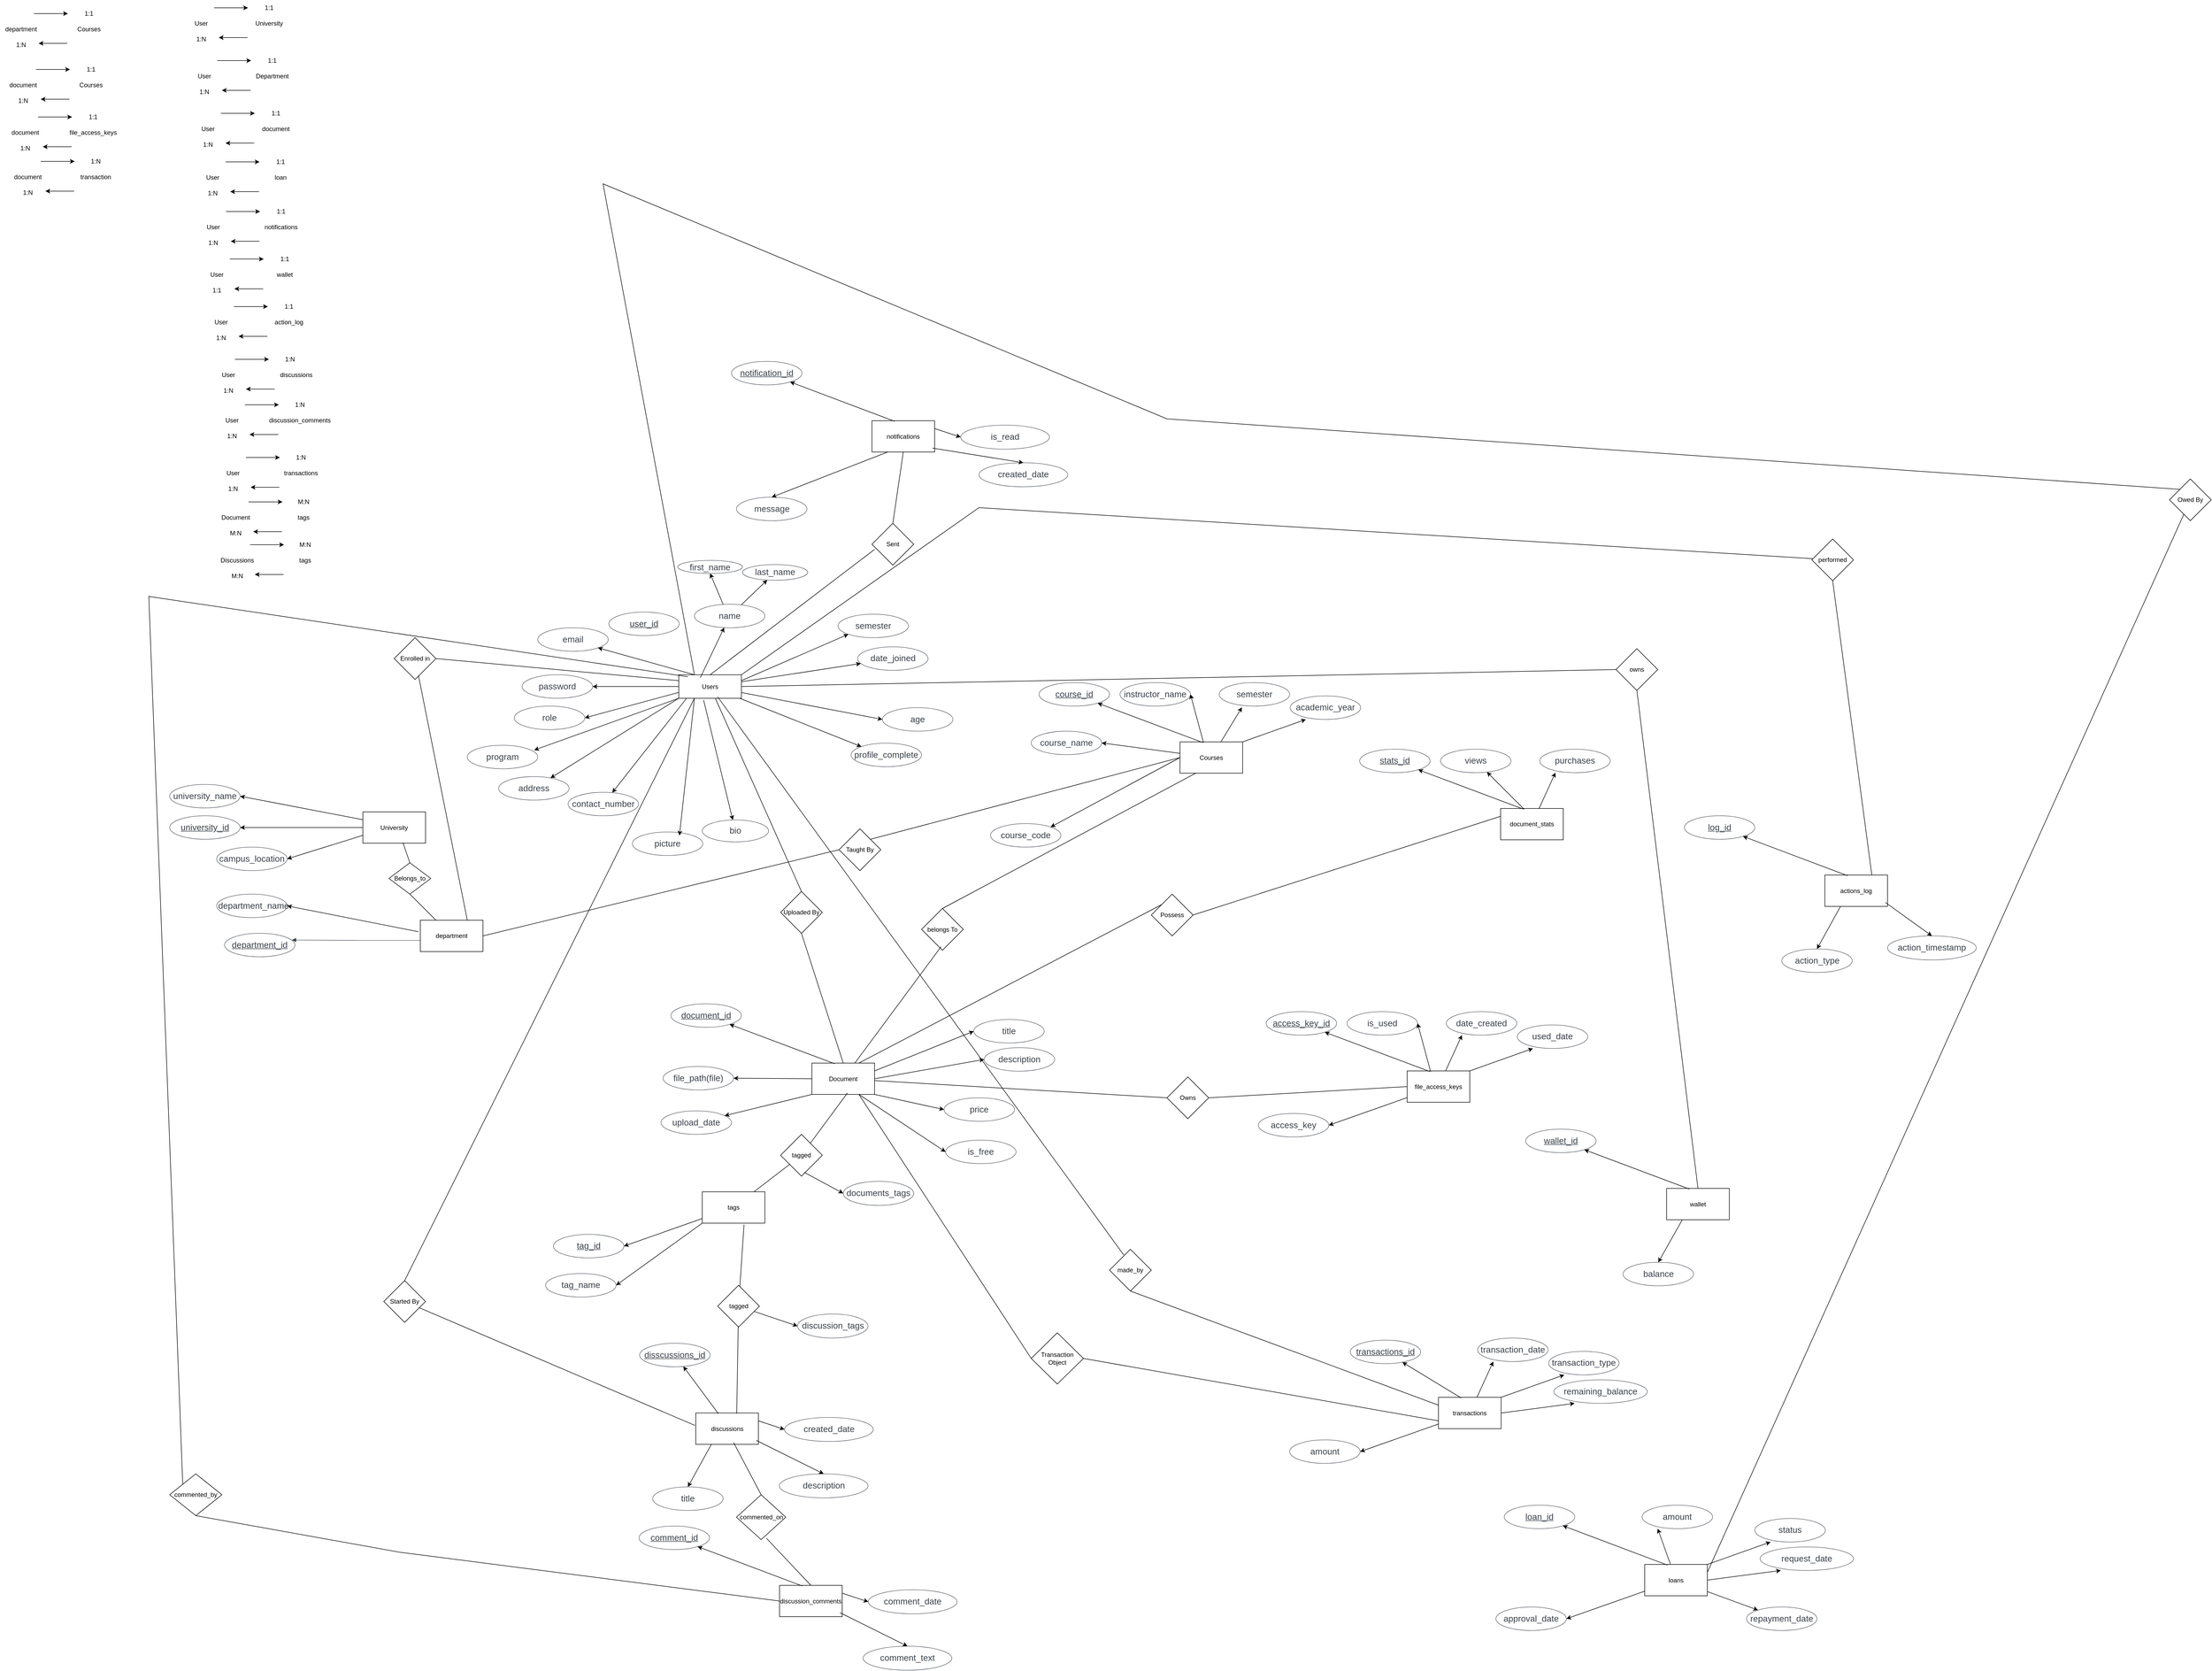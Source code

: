 <mxfile version="25.0.3">
  <diagram name="Page-1" id="we2B-EPDVbcSGUSXe_XV">
    <mxGraphModel dx="3929" dy="1660" grid="1" gridSize="10" guides="1" tooltips="1" connect="1" arrows="1" fold="1" page="1" pageScale="1" pageWidth="850" pageHeight="1100" math="0" shadow="0">
      <root>
        <mxCell id="0" />
        <mxCell id="1" parent="0" />
        <mxCell id="kMKTAfwcoq6TKuCzOSCz-64" value="user_id" style="html=1;overflow=block;blockSpacing=1;whiteSpace=wrap;ellipse;fontSize=16.7;fontColor=#3a414a;fontStyle=4;spacing=3.8;strokeColor=#3a414a;strokeOpacity=100;fillOpacity=100;rounded=1;absoluteArcSize=1;arcSize=9;fillColor=#ffffff;strokeWidth=0.8;lucidId=bpXyJnoL5-xP;" parent="1" vertex="1">
          <mxGeometry x="-779" y="90" width="135" height="45" as="geometry" />
        </mxCell>
        <mxCell id="kMKTAfwcoq6TKuCzOSCz-65" value="name" style="html=1;overflow=block;blockSpacing=1;whiteSpace=wrap;ellipse;fontSize=16.7;fontColor=#3a414a;spacing=3.8;strokeColor=#3a414a;strokeOpacity=100;fillOpacity=100;rounded=1;absoluteArcSize=1;arcSize=9;fillColor=#ffffff;strokeWidth=0.8;lucidId=cqXyB_txL.Rj;" parent="1" vertex="1">
          <mxGeometry x="-615" y="75" width="135" height="45" as="geometry" />
        </mxCell>
        <mxCell id="kMKTAfwcoq6TKuCzOSCz-66" value="last_name" style="html=1;overflow=block;blockSpacing=1;whiteSpace=wrap;ellipse;fontSize=16.7;fontColor=#3a414a;spacing=3.8;strokeColor=#3a414a;strokeOpacity=100;fillOpacity=100;rounded=1;absoluteArcSize=1;arcSize=9;fillColor=#ffffff;strokeWidth=0.8;lucidId=2qXy0XbtfYEI;" parent="1" vertex="1">
          <mxGeometry x="-523" y="-1" width="125" height="30" as="geometry" />
        </mxCell>
        <mxCell id="kMKTAfwcoq6TKuCzOSCz-67" value="first_name" style="html=1;overflow=block;blockSpacing=1;whiteSpace=wrap;ellipse;fontSize=16.7;fontColor=#3a414a;spacing=3.8;strokeColor=#3a414a;strokeOpacity=100;fillOpacity=100;rounded=1;absoluteArcSize=1;arcSize=9;fillColor=#ffffff;strokeWidth=0.8;lucidId=3qXyEBtes6N~;" parent="1" vertex="1">
          <mxGeometry x="-647" y="-9" width="124" height="25" as="geometry" />
        </mxCell>
        <mxCell id="kMKTAfwcoq6TKuCzOSCz-72" value="email" style="html=1;overflow=block;blockSpacing=1;whiteSpace=wrap;ellipse;fontSize=16.7;fontColor=#3a414a;spacing=3.8;strokeColor=#3a414a;strokeOpacity=100;fillOpacity=100;rounded=1;absoluteArcSize=1;arcSize=9;fillColor=#ffffff;strokeWidth=0.8;lucidId=PsXyd4pGkRO4;" parent="1" vertex="1">
          <mxGeometry x="-915" y="120" width="135" height="45" as="geometry" />
        </mxCell>
        <mxCell id="kMKTAfwcoq6TKuCzOSCz-74" value="password" style="html=1;overflow=block;blockSpacing=1;whiteSpace=wrap;ellipse;fontSize=16.7;fontColor=#3a414a;spacing=3.8;strokeColor=#3a414a;strokeOpacity=100;fillOpacity=100;rounded=1;absoluteArcSize=1;arcSize=9;fillColor=#ffffff;strokeWidth=0.8;lucidId=RtXyytwRsC4.;" parent="1" vertex="1">
          <mxGeometry x="-945" y="210" width="135" height="45" as="geometry" />
        </mxCell>
        <mxCell id="kMKTAfwcoq6TKuCzOSCz-76" value="role" style="html=1;overflow=block;blockSpacing=1;whiteSpace=wrap;ellipse;fontSize=16.7;fontColor=#3a414a;spacing=3.8;strokeColor=#3a414a;strokeOpacity=100;fillOpacity=100;rounded=1;absoluteArcSize=1;arcSize=9;fillColor=#ffffff;strokeWidth=0.8;lucidId=7uXyhCBNtfZT;" parent="1" vertex="1">
          <mxGeometry x="-960" y="270" width="135" height="45" as="geometry" />
        </mxCell>
        <mxCell id="kMKTAfwcoq6TKuCzOSCz-79" value="program" style="html=1;overflow=block;blockSpacing=1;whiteSpace=wrap;ellipse;fontSize=16.7;fontColor=#3a414a;spacing=3.8;strokeColor=#3a414a;strokeOpacity=100;fillOpacity=100;rounded=1;absoluteArcSize=1;arcSize=9;fillColor=#ffffff;strokeWidth=0.8;lucidId=xvXy4jD9YYKA;" parent="1" vertex="1">
          <mxGeometry x="-1050" y="345" width="135" height="45" as="geometry" />
        </mxCell>
        <mxCell id="kMKTAfwcoq6TKuCzOSCz-80" value="semester" style="html=1;overflow=block;blockSpacing=1;whiteSpace=wrap;ellipse;fontSize=16.7;fontColor=#3a414a;spacing=3.8;strokeColor=#3a414a;strokeOpacity=100;fillOpacity=100;rounded=1;absoluteArcSize=1;arcSize=9;fillColor=#ffffff;strokeWidth=0.8;lucidId=JvXypG2MiDyF;" parent="1" vertex="1">
          <mxGeometry x="-340" y="94" width="135" height="45" as="geometry" />
        </mxCell>
        <mxCell id="kMKTAfwcoq6TKuCzOSCz-81" value="profile_complete" style="html=1;overflow=block;blockSpacing=1;whiteSpace=wrap;ellipse;fontSize=16.7;fontColor=#3a414a;spacing=3.8;strokeColor=#3a414a;strokeOpacity=100;fillOpacity=100;rounded=1;absoluteArcSize=1;arcSize=9;fillColor=#ffffff;strokeWidth=0.8;lucidId=YvXynKNkwiAd;" parent="1" vertex="1">
          <mxGeometry x="-315" y="341" width="135" height="45" as="geometry" />
        </mxCell>
        <mxCell id="kMKTAfwcoq6TKuCzOSCz-82" value="date_joined" style="html=1;overflow=block;blockSpacing=1;whiteSpace=wrap;ellipse;fontSize=16.7;fontColor=#3a414a;spacing=3.8;strokeColor=#3a414a;strokeOpacity=100;fillOpacity=100;rounded=1;absoluteArcSize=1;arcSize=9;fillColor=#ffffff;strokeWidth=0.8;lucidId=iwXykSMktUwT;" parent="1" vertex="1">
          <mxGeometry x="-302.5" y="156.5" width="135" height="45" as="geometry" />
        </mxCell>
        <mxCell id="kMKTAfwcoq6TKuCzOSCz-83" value="age" style="html=1;overflow=block;blockSpacing=1;whiteSpace=wrap;ellipse;fontSize=16.7;fontColor=#3a414a;spacing=3.8;strokeColor=#3a414a;strokeOpacity=100;fillOpacity=100;rounded=1;absoluteArcSize=1;arcSize=9;fillColor=#ffffff;strokeWidth=0.8;lucidId=qwXyHfm.u9rl;" parent="1" vertex="1">
          <mxGeometry x="-255" y="273" width="135" height="45" as="geometry" />
        </mxCell>
        <mxCell id="kMKTAfwcoq6TKuCzOSCz-84" value="address" style="html=1;overflow=block;blockSpacing=1;whiteSpace=wrap;ellipse;fontSize=16.7;fontColor=#3a414a;spacing=3.8;strokeColor=#3a414a;strokeOpacity=100;fillOpacity=100;rounded=1;absoluteArcSize=1;arcSize=9;fillColor=#ffffff;strokeWidth=0.8;lucidId=vwXysebvJJaR;" parent="1" vertex="1">
          <mxGeometry x="-990" y="405" width="135" height="45" as="geometry" />
        </mxCell>
        <mxCell id="kMKTAfwcoq6TKuCzOSCz-95" value="department_id" style="html=1;overflow=block;blockSpacing=1;whiteSpace=wrap;ellipse;fontSize=16.7;fontColor=#3a414a;fontStyle=4;spacing=3.8;strokeColor=#3a414a;strokeOpacity=100;fillOpacity=100;rounded=1;absoluteArcSize=1;arcSize=9;fillColor=#ffffff;strokeWidth=0.8;lucidId=6BXycajUsQHc;" parent="1" vertex="1">
          <mxGeometry x="-1515" y="705" width="135" height="45" as="geometry" />
        </mxCell>
        <mxCell id="kMKTAfwcoq6TKuCzOSCz-96" value="department_name" style="html=1;overflow=block;blockSpacing=1;whiteSpace=wrap;ellipse;fontSize=16.7;fontColor=#3a414a;spacing=3.8;strokeColor=#3a414a;strokeOpacity=100;fillOpacity=100;rounded=1;absoluteArcSize=1;arcSize=9;fillColor=#ffffff;strokeWidth=0.8;lucidId=6BXy204AagYB;" parent="1" vertex="1">
          <mxGeometry x="-1530" y="630" width="135" height="45" as="geometry" />
        </mxCell>
        <mxCell id="kMKTAfwcoq6TKuCzOSCz-97" value="" style="html=1;jettySize=18;whiteSpace=wrap;fontSize=13;strokeColor=#3a414a;strokeOpacity=100;strokeWidth=0.8;rounded=1;arcSize=12;edgeStyle=orthogonalEdgeStyle;startArrow=none;endArrow=block;endFill=1;exitX=0.022;exitY=0.644;exitPerimeter=0;entryX=0.956;entryY=0.285;entryPerimeter=0;lucidId=6BXyuy7_bkwp;exitDx=0;exitDy=0;" parent="1" source="kMKTAfwcoq6TKuCzOSCz-128" target="kMKTAfwcoq6TKuCzOSCz-95" edge="1">
          <mxGeometry width="100" height="100" relative="1" as="geometry">
            <Array as="points" />
            <mxPoint x="-1155.405" y="717.825" as="sourcePoint" />
          </mxGeometry>
        </mxCell>
        <mxCell id="kMKTAfwcoq6TKuCzOSCz-100" value="university_id" style="html=1;overflow=block;blockSpacing=1;whiteSpace=wrap;ellipse;fontSize=16.7;fontColor=#3a414a;fontStyle=4;spacing=3.8;strokeColor=#3a414a;strokeOpacity=100;fillOpacity=100;rounded=1;absoluteArcSize=1;arcSize=9;fillColor=#ffffff;strokeWidth=0.8;lucidId=xFXyBgDhgXLk;" parent="1" vertex="1">
          <mxGeometry x="-1620" y="480" width="135" height="45" as="geometry" />
        </mxCell>
        <mxCell id="kMKTAfwcoq6TKuCzOSCz-101" value="university_name" style="html=1;overflow=block;blockSpacing=1;whiteSpace=wrap;ellipse;fontSize=16.7;fontColor=#3a414a;spacing=3.8;strokeColor=#3a414a;strokeOpacity=100;fillOpacity=100;rounded=1;absoluteArcSize=1;arcSize=9;fillColor=#ffffff;strokeWidth=0.8;lucidId=xFXyghqiMMu8;" parent="1" vertex="1">
          <mxGeometry x="-1620" y="420" width="135" height="45" as="geometry" />
        </mxCell>
        <mxCell id="kMKTAfwcoq6TKuCzOSCz-104" value="campus_location" style="html=1;overflow=block;blockSpacing=1;whiteSpace=wrap;ellipse;fontSize=16.7;fontColor=#3a414a;spacing=3.8;strokeColor=#3a414a;strokeOpacity=100;fillOpacity=100;rounded=1;absoluteArcSize=1;arcSize=9;fillColor=#ffffff;strokeWidth=0.8;lucidId=QGXyPLDuW8xo;" parent="1" vertex="1">
          <mxGeometry x="-1530" y="540" width="135" height="45" as="geometry" />
        </mxCell>
        <mxCell id="kMKTAfwcoq6TKuCzOSCz-107" value="document_id" style="html=1;overflow=block;blockSpacing=1;whiteSpace=wrap;ellipse;fontSize=16.7;fontColor=#3a414a;fontStyle=4;spacing=3.8;strokeColor=#3a414a;strokeOpacity=100;fillOpacity=100;rounded=1;absoluteArcSize=1;arcSize=9;fillColor=#ffffff;strokeWidth=0.8;lucidId=CTXyAcADFPme;" parent="1" vertex="1">
          <mxGeometry x="-660" y="840" width="135" height="45" as="geometry" />
        </mxCell>
        <mxCell id="kMKTAfwcoq6TKuCzOSCz-108" value="title" style="html=1;overflow=block;blockSpacing=1;whiteSpace=wrap;ellipse;fontSize=16.7;fontColor=#3a414a;spacing=3.8;strokeColor=#3a414a;strokeOpacity=100;fillOpacity=100;rounded=1;absoluteArcSize=1;arcSize=9;fillColor=#ffffff;strokeWidth=0.8;lucidId=CTXyQfJYNm_L;" parent="1" vertex="1">
          <mxGeometry x="-80" y="870" width="135" height="45" as="geometry" />
        </mxCell>
        <mxCell id="kMKTAfwcoq6TKuCzOSCz-111" value="file_path(file)" style="html=1;overflow=block;blockSpacing=1;whiteSpace=wrap;ellipse;fontSize=16.7;fontColor=#3a414a;spacing=3.8;strokeColor=#3a414a;strokeOpacity=100;fillOpacity=100;rounded=1;absoluteArcSize=1;arcSize=9;fillColor=#ffffff;strokeWidth=0.8;lucidId=CTXyUF-t7PcM;" parent="1" vertex="1">
          <mxGeometry x="-675" y="960" width="135" height="45" as="geometry" />
        </mxCell>
        <mxCell id="kMKTAfwcoq6TKuCzOSCz-112" value="upload_date" style="html=1;overflow=block;blockSpacing=1;whiteSpace=wrap;ellipse;fontSize=16.7;fontColor=#3a414a;spacing=3.8;strokeColor=#3a414a;strokeOpacity=100;fillOpacity=100;rounded=1;absoluteArcSize=1;arcSize=9;fillColor=#ffffff;strokeWidth=0.8;lucidId=CTXyg3M-bdhD;" parent="1" vertex="1">
          <mxGeometry x="-679" y="1045" width="135" height="45" as="geometry" />
        </mxCell>
        <mxCell id="kMKTAfwcoq6TKuCzOSCz-113" value="is_free&#x9;" style="html=1;overflow=block;blockSpacing=1;whiteSpace=wrap;ellipse;fontSize=16.7;fontColor=#3a414a;spacing=3.8;strokeColor=#3a414a;strokeOpacity=100;fillOpacity=100;rounded=1;absoluteArcSize=1;arcSize=9;fillColor=#ffffff;strokeWidth=0.8;lucidId=CTXynaInC8LI;" parent="1" vertex="1">
          <mxGeometry x="-134" y="1101" width="135" height="45" as="geometry" />
        </mxCell>
        <mxCell id="kMKTAfwcoq6TKuCzOSCz-114" value="description" style="html=1;overflow=block;blockSpacing=1;whiteSpace=wrap;ellipse;fontSize=16.7;fontColor=#3a414a;spacing=3.8;strokeColor=#3a414a;strokeOpacity=100;fillOpacity=100;rounded=1;absoluteArcSize=1;arcSize=9;fillColor=#ffffff;strokeWidth=0.8;lucidId=CTXye~SEYbfj;" parent="1" vertex="1">
          <mxGeometry x="-60" y="924" width="135" height="45" as="geometry" />
        </mxCell>
        <mxCell id="kMKTAfwcoq6TKuCzOSCz-116" value="price" style="html=1;overflow=block;blockSpacing=1;whiteSpace=wrap;ellipse;fontSize=16.7;fontColor=#3a414a;spacing=3.8;strokeColor=#3a414a;strokeOpacity=100;fillOpacity=100;rounded=1;absoluteArcSize=1;arcSize=9;fillColor=#ffffff;strokeWidth=0.8;lucidId=CTXyr2xQA.jP;" parent="1" vertex="1">
          <mxGeometry x="-137" y="1020" width="135" height="45" as="geometry" />
        </mxCell>
        <mxCell id="kMKTAfwcoq6TKuCzOSCz-123" value="Users" style="rounded=0;whiteSpace=wrap;html=1;" parent="1" vertex="1">
          <mxGeometry x="-645" y="210" width="120" height="45" as="geometry" />
        </mxCell>
        <mxCell id="kMKTAfwcoq6TKuCzOSCz-126" value="University" style="rounded=0;whiteSpace=wrap;html=1;" parent="1" vertex="1">
          <mxGeometry x="-1250" y="472.5" width="120" height="60" as="geometry" />
        </mxCell>
        <mxCell id="kMKTAfwcoq6TKuCzOSCz-128" value="department" style="rounded=0;whiteSpace=wrap;html=1;" parent="1" vertex="1">
          <mxGeometry x="-1140" y="680" width="120" height="60" as="geometry" />
        </mxCell>
        <mxCell id="kMKTAfwcoq6TKuCzOSCz-129" value="Document" style="rounded=0;whiteSpace=wrap;html=1;" parent="1" vertex="1">
          <mxGeometry x="-390" y="953.5" width="120" height="60" as="geometry" />
        </mxCell>
        <mxCell id="kMKTAfwcoq6TKuCzOSCz-132" value="" style="endArrow=classic;html=1;rounded=0;exitX=0.361;exitY=0.019;exitDx=0;exitDy=0;exitPerimeter=0;" parent="1" source="kMKTAfwcoq6TKuCzOSCz-129" target="kMKTAfwcoq6TKuCzOSCz-107" edge="1">
          <mxGeometry width="50" height="50" relative="1" as="geometry">
            <mxPoint x="-530" y="1050" as="sourcePoint" />
            <mxPoint x="-480" y="1000" as="targetPoint" />
          </mxGeometry>
        </mxCell>
        <mxCell id="kMKTAfwcoq6TKuCzOSCz-133" value="contact_number" style="html=1;overflow=block;blockSpacing=1;whiteSpace=wrap;ellipse;fontSize=16.7;fontColor=#3a414a;spacing=3.8;strokeColor=#3a414a;strokeOpacity=100;fillOpacity=100;rounded=1;absoluteArcSize=1;arcSize=9;fillColor=#ffffff;strokeWidth=0.8;lucidId=vwXysebvJJaR;" parent="1" vertex="1">
          <mxGeometry x="-857" y="435" width="135" height="45" as="geometry" />
        </mxCell>
        <mxCell id="kMKTAfwcoq6TKuCzOSCz-134" value="" style="endArrow=classic;html=1;rounded=0;exitX=0.125;exitY=1;exitDx=0;exitDy=0;exitPerimeter=0;" parent="1" source="kMKTAfwcoq6TKuCzOSCz-123" target="kMKTAfwcoq6TKuCzOSCz-133" edge="1">
          <mxGeometry width="50" height="50" relative="1" as="geometry">
            <mxPoint x="-510" y="490" as="sourcePoint" />
            <mxPoint x="-460" y="440" as="targetPoint" />
          </mxGeometry>
        </mxCell>
        <mxCell id="kMKTAfwcoq6TKuCzOSCz-135" value="bio" style="html=1;overflow=block;blockSpacing=1;whiteSpace=wrap;ellipse;fontSize=16.7;fontColor=#3a414a;spacing=3.8;strokeColor=#3a414a;strokeOpacity=100;fillOpacity=100;rounded=1;absoluteArcSize=1;arcSize=9;fillColor=#ffffff;strokeWidth=0.8;lucidId=vwXysebvJJaR;" parent="1" vertex="1">
          <mxGeometry x="-600" y="488" width="127" height="42" as="geometry" />
        </mxCell>
        <mxCell id="kMKTAfwcoq6TKuCzOSCz-136" value="" style="endArrow=classic;html=1;rounded=0;exitX=0.396;exitY=1.072;exitDx=0;exitDy=0;exitPerimeter=0;" parent="1" source="kMKTAfwcoq6TKuCzOSCz-123" target="kMKTAfwcoq6TKuCzOSCz-135" edge="1">
          <mxGeometry width="50" height="50" relative="1" as="geometry">
            <mxPoint x="-568" y="265" as="sourcePoint" />
            <mxPoint x="-628" y="445" as="targetPoint" />
          </mxGeometry>
        </mxCell>
        <mxCell id="kMKTAfwcoq6TKuCzOSCz-137" value="picture" style="html=1;overflow=block;blockSpacing=1;whiteSpace=wrap;ellipse;fontSize=16.7;fontColor=#3a414a;spacing=3.8;strokeColor=#3a414a;strokeOpacity=100;fillOpacity=100;rounded=1;absoluteArcSize=1;arcSize=9;fillColor=#ffffff;strokeWidth=0.8;lucidId=vwXysebvJJaR;" parent="1" vertex="1">
          <mxGeometry x="-734" y="511" width="135" height="45" as="geometry" />
        </mxCell>
        <mxCell id="kMKTAfwcoq6TKuCzOSCz-138" value="" style="endArrow=classic;html=1;rounded=0;entryX=0.669;entryY=0.151;entryDx=0;entryDy=0;exitX=0.25;exitY=1;exitDx=0;exitDy=0;entryPerimeter=0;" parent="1" source="kMKTAfwcoq6TKuCzOSCz-123" target="kMKTAfwcoq6TKuCzOSCz-137" edge="1">
          <mxGeometry width="50" height="50" relative="1" as="geometry">
            <mxPoint x="-530" y="380" as="sourcePoint" />
            <mxPoint x="-480" y="330" as="targetPoint" />
          </mxGeometry>
        </mxCell>
        <mxCell id="kMKTAfwcoq6TKuCzOSCz-140" value="tag_name" style="html=1;overflow=block;blockSpacing=1;whiteSpace=wrap;ellipse;fontSize=16.7;fontColor=#3a414a;spacing=3.8;strokeColor=#3a414a;strokeOpacity=100;fillOpacity=100;rounded=1;absoluteArcSize=1;arcSize=9;fillColor=#ffffff;strokeWidth=0.8;lucidId=CTXyg3M-bdhD;" parent="1" vertex="1">
          <mxGeometry x="-900" y="1356.5" width="135" height="45" as="geometry" />
        </mxCell>
        <mxCell id="kMKTAfwcoq6TKuCzOSCz-141" value="&lt;u&gt;tag_id&lt;/u&gt;" style="html=1;overflow=block;blockSpacing=1;whiteSpace=wrap;ellipse;fontSize=16.7;fontColor=#3a414a;spacing=3.8;strokeColor=#3a414a;strokeOpacity=100;fillOpacity=100;rounded=1;absoluteArcSize=1;arcSize=9;fillColor=#ffffff;strokeWidth=0.8;lucidId=CTXyEhZ~NJwq;" parent="1" vertex="1">
          <mxGeometry x="-885" y="1281.5" width="135" height="45" as="geometry" />
        </mxCell>
        <mxCell id="kMKTAfwcoq6TKuCzOSCz-142" value="tags" style="rounded=0;whiteSpace=wrap;html=1;" parent="1" vertex="1">
          <mxGeometry x="-600" y="1200" width="120" height="60" as="geometry" />
        </mxCell>
        <mxCell id="kMKTAfwcoq6TKuCzOSCz-143" value="" style="endArrow=classic;html=1;rounded=0;entryX=1;entryY=0.5;entryDx=0;entryDy=0;" parent="1" source="kMKTAfwcoq6TKuCzOSCz-142" target="kMKTAfwcoq6TKuCzOSCz-141" edge="1">
          <mxGeometry width="50" height="50" relative="1" as="geometry">
            <mxPoint x="-810" y="1266.5" as="sourcePoint" />
            <mxPoint x="-760" y="1216.5" as="targetPoint" />
          </mxGeometry>
        </mxCell>
        <mxCell id="kMKTAfwcoq6TKuCzOSCz-144" value="" style="endArrow=classic;html=1;rounded=0;entryX=1;entryY=0.5;entryDx=0;entryDy=0;exitX=0;exitY=1;exitDx=0;exitDy=0;" parent="1" source="kMKTAfwcoq6TKuCzOSCz-142" target="kMKTAfwcoq6TKuCzOSCz-140" edge="1">
          <mxGeometry width="50" height="50" relative="1" as="geometry">
            <mxPoint x="-810" y="1266.5" as="sourcePoint" />
            <mxPoint x="-760" y="1216.5" as="targetPoint" />
          </mxGeometry>
        </mxCell>
        <mxCell id="kMKTAfwcoq6TKuCzOSCz-150" style="edgeStyle=orthogonalEdgeStyle;rounded=0;orthogonalLoop=1;jettySize=auto;html=1;exitX=0;exitY=0.5;exitDx=0;exitDy=0;" parent="1" source="kMKTAfwcoq6TKuCzOSCz-145" edge="1">
          <mxGeometry relative="1" as="geometry">
            <mxPoint x="-450" y="1130" as="targetPoint" />
          </mxGeometry>
        </mxCell>
        <mxCell id="kMKTAfwcoq6TKuCzOSCz-145" value="tagged" style="rhombus;whiteSpace=wrap;html=1;" parent="1" vertex="1">
          <mxGeometry x="-450" y="1090" width="80" height="80" as="geometry" />
        </mxCell>
        <mxCell id="kMKTAfwcoq6TKuCzOSCz-146" value="" style="endArrow=none;html=1;rounded=0;" parent="1" source="kMKTAfwcoq6TKuCzOSCz-142" target="kMKTAfwcoq6TKuCzOSCz-145" edge="1">
          <mxGeometry width="50" height="50" relative="1" as="geometry">
            <mxPoint x="-480" y="1210" as="sourcePoint" />
            <mxPoint x="-430" y="1160" as="targetPoint" />
          </mxGeometry>
        </mxCell>
        <mxCell id="kMKTAfwcoq6TKuCzOSCz-147" value="" style="endArrow=none;html=1;rounded=0;entryX=0.567;entryY=0.953;entryDx=0;entryDy=0;entryPerimeter=0;" parent="1" source="kMKTAfwcoq6TKuCzOSCz-145" target="kMKTAfwcoq6TKuCzOSCz-129" edge="1">
          <mxGeometry width="50" height="50" relative="1" as="geometry">
            <mxPoint x="-510" y="1230" as="sourcePoint" />
            <mxPoint x="-460" y="1180" as="targetPoint" />
          </mxGeometry>
        </mxCell>
        <mxCell id="kMKTAfwcoq6TKuCzOSCz-148" value="" style="endArrow=classic;html=1;rounded=0;exitX=0.567;exitY=0.908;exitDx=0;exitDy=0;exitPerimeter=0;entryX=0;entryY=0.5;entryDx=0;entryDy=0;" parent="1" source="kMKTAfwcoq6TKuCzOSCz-145" target="kMKTAfwcoq6TKuCzOSCz-149" edge="1">
          <mxGeometry width="50" height="50" relative="1" as="geometry">
            <mxPoint x="-510" y="1230" as="sourcePoint" />
            <mxPoint x="-340" y="1190" as="targetPoint" />
          </mxGeometry>
        </mxCell>
        <mxCell id="kMKTAfwcoq6TKuCzOSCz-149" value="documents_tags" style="html=1;overflow=block;blockSpacing=1;whiteSpace=wrap;ellipse;fontSize=16.7;fontColor=#3a414a;spacing=3.8;strokeColor=#3a414a;strokeOpacity=100;fillOpacity=100;rounded=1;absoluteArcSize=1;arcSize=9;fillColor=#ffffff;strokeWidth=0.8;lucidId=CTXynaInC8LI;" parent="1" vertex="1">
          <mxGeometry x="-330" y="1180" width="135" height="46" as="geometry" />
        </mxCell>
        <mxCell id="kMKTAfwcoq6TKuCzOSCz-151" value="course_id" style="html=1;overflow=block;blockSpacing=1;whiteSpace=wrap;ellipse;fontSize=16.7;fontColor=#3a414a;fontStyle=4;spacing=3.8;strokeColor=#3a414a;strokeOpacity=100;fillOpacity=100;rounded=1;absoluteArcSize=1;arcSize=9;fillColor=#ffffff;strokeWidth=0.8;lucidId=CTXyAcADFPme;" parent="1" vertex="1">
          <mxGeometry x="45" y="225" width="135" height="45" as="geometry" />
        </mxCell>
        <mxCell id="kMKTAfwcoq6TKuCzOSCz-152" value="course_code" style="html=1;overflow=block;blockSpacing=1;whiteSpace=wrap;ellipse;fontSize=16.7;fontColor=#3a414a;spacing=3.8;strokeColor=#3a414a;strokeOpacity=100;fillOpacity=100;rounded=1;absoluteArcSize=1;arcSize=9;fillColor=#ffffff;strokeWidth=0.8;lucidId=CTXyg3M-bdhD;" parent="1" vertex="1">
          <mxGeometry x="-48" y="495" width="135" height="45" as="geometry" />
        </mxCell>
        <mxCell id="kMKTAfwcoq6TKuCzOSCz-153" value="course_name" style="html=1;overflow=block;blockSpacing=1;whiteSpace=wrap;ellipse;fontSize=16.7;fontColor=#3a414a;spacing=3.8;strokeColor=#3a414a;strokeOpacity=100;fillOpacity=100;rounded=1;absoluteArcSize=1;arcSize=9;fillColor=#ffffff;strokeWidth=0.8;lucidId=CTXyEhZ~NJwq;" parent="1" vertex="1">
          <mxGeometry x="30" y="318" width="135" height="45" as="geometry" />
        </mxCell>
        <mxCell id="kMKTAfwcoq6TKuCzOSCz-154" value="Courses" style="rounded=0;whiteSpace=wrap;html=1;" parent="1" vertex="1">
          <mxGeometry x="315" y="338.5" width="120" height="60" as="geometry" />
        </mxCell>
        <mxCell id="kMKTAfwcoq6TKuCzOSCz-155" value="" style="endArrow=classic;html=1;rounded=0;entryX=1;entryY=0.5;entryDx=0;entryDy=0;" parent="1" source="kMKTAfwcoq6TKuCzOSCz-154" target="kMKTAfwcoq6TKuCzOSCz-153" edge="1">
          <mxGeometry width="50" height="50" relative="1" as="geometry">
            <mxPoint x="105" y="405" as="sourcePoint" />
            <mxPoint x="155" y="355" as="targetPoint" />
          </mxGeometry>
        </mxCell>
        <mxCell id="kMKTAfwcoq6TKuCzOSCz-156" value="" style="endArrow=classic;html=1;rounded=0;entryX=1;entryY=0;entryDx=0;entryDy=0;exitX=0;exitY=0.5;exitDx=0;exitDy=0;" parent="1" source="kMKTAfwcoq6TKuCzOSCz-154" target="kMKTAfwcoq6TKuCzOSCz-152" edge="1">
          <mxGeometry width="50" height="50" relative="1" as="geometry">
            <mxPoint x="314" y="395.32" as="sourcePoint" />
            <mxPoint x="65.0" y="517.5" as="targetPoint" />
          </mxGeometry>
        </mxCell>
        <mxCell id="kMKTAfwcoq6TKuCzOSCz-157" value="" style="endArrow=classic;html=1;rounded=0;exitX=0.361;exitY=0.019;exitDx=0;exitDy=0;exitPerimeter=0;" parent="1" source="kMKTAfwcoq6TKuCzOSCz-154" target="kMKTAfwcoq6TKuCzOSCz-151" edge="1">
          <mxGeometry width="50" height="50" relative="1" as="geometry">
            <mxPoint x="175" y="435" as="sourcePoint" />
            <mxPoint x="225" y="385" as="targetPoint" />
          </mxGeometry>
        </mxCell>
        <mxCell id="kMKTAfwcoq6TKuCzOSCz-160" value="instructor_name" style="html=1;overflow=block;blockSpacing=1;whiteSpace=wrap;ellipse;fontSize=16.7;fontColor=#3a414a;spacing=3.8;strokeColor=#3a414a;strokeOpacity=100;fillOpacity=100;rounded=1;absoluteArcSize=1;arcSize=9;fillColor=#ffffff;strokeWidth=0.8;lucidId=CTXyEhZ~NJwq;" parent="1" vertex="1">
          <mxGeometry x="200" y="225" width="135" height="45" as="geometry" />
        </mxCell>
        <mxCell id="kMKTAfwcoq6TKuCzOSCz-161" value="" style="endArrow=classic;html=1;rounded=0;entryX=1;entryY=0.5;entryDx=0;entryDy=0;" parent="1" target="kMKTAfwcoq6TKuCzOSCz-160" edge="1">
          <mxGeometry width="50" height="50" relative="1" as="geometry">
            <mxPoint x="360" y="340" as="sourcePoint" />
            <mxPoint x="325" y="160" as="targetPoint" />
          </mxGeometry>
        </mxCell>
        <mxCell id="kMKTAfwcoq6TKuCzOSCz-162" value="" style="endArrow=classic;html=1;rounded=0;entryX=0.323;entryY=1.054;entryDx=0;entryDy=0;entryPerimeter=0;" parent="1" source="kMKTAfwcoq6TKuCzOSCz-154" target="kMKTAfwcoq6TKuCzOSCz-163" edge="1">
          <mxGeometry width="50" height="50" relative="1" as="geometry">
            <mxPoint x="370" y="350" as="sourcePoint" />
            <mxPoint x="345" y="258" as="targetPoint" />
          </mxGeometry>
        </mxCell>
        <mxCell id="kMKTAfwcoq6TKuCzOSCz-163" value="semester" style="html=1;overflow=block;blockSpacing=1;whiteSpace=wrap;ellipse;fontSize=16.7;fontColor=#3a414a;spacing=3.8;strokeColor=#3a414a;strokeOpacity=100;fillOpacity=100;rounded=1;absoluteArcSize=1;arcSize=9;fillColor=#ffffff;strokeWidth=0.8;lucidId=CTXyEhZ~NJwq;" parent="1" vertex="1">
          <mxGeometry x="390" y="225" width="135" height="45" as="geometry" />
        </mxCell>
        <mxCell id="kMKTAfwcoq6TKuCzOSCz-164" value="" style="endArrow=classic;html=1;rounded=0;entryX=0.222;entryY=1;entryDx=0;entryDy=0;entryPerimeter=0;exitX=1;exitY=0;exitDx=0;exitDy=0;" parent="1" source="kMKTAfwcoq6TKuCzOSCz-154" target="kMKTAfwcoq6TKuCzOSCz-165" edge="1">
          <mxGeometry width="50" height="50" relative="1" as="geometry">
            <mxPoint x="525" y="364.5" as="sourcePoint" />
            <mxPoint x="481" y="283.5" as="targetPoint" />
          </mxGeometry>
        </mxCell>
        <mxCell id="kMKTAfwcoq6TKuCzOSCz-165" value="academic_year" style="html=1;overflow=block;blockSpacing=1;whiteSpace=wrap;ellipse;fontSize=16.7;fontColor=#3a414a;spacing=3.8;strokeColor=#3a414a;strokeOpacity=100;fillOpacity=100;rounded=1;absoluteArcSize=1;arcSize=9;fillColor=#ffffff;strokeWidth=0.8;lucidId=CTXyEhZ~NJwq;" parent="1" vertex="1">
          <mxGeometry x="526" y="250.5" width="135" height="45" as="geometry" />
        </mxCell>
        <mxCell id="kMKTAfwcoq6TKuCzOSCz-166" value="access_key_id" style="html=1;overflow=block;blockSpacing=1;whiteSpace=wrap;ellipse;fontSize=16.7;fontColor=#3a414a;fontStyle=4;spacing=3.8;strokeColor=#3a414a;strokeOpacity=100;fillOpacity=100;rounded=1;absoluteArcSize=1;arcSize=9;fillColor=#ffffff;strokeWidth=0.8;lucidId=CTXyAcADFPme;" parent="1" vertex="1">
          <mxGeometry x="480" y="855" width="135" height="45" as="geometry" />
        </mxCell>
        <mxCell id="kMKTAfwcoq6TKuCzOSCz-168" value="access_key" style="html=1;overflow=block;blockSpacing=1;whiteSpace=wrap;ellipse;fontSize=16.7;fontColor=#3a414a;spacing=3.8;strokeColor=#3a414a;strokeOpacity=100;fillOpacity=100;rounded=1;absoluteArcSize=1;arcSize=9;fillColor=#ffffff;strokeWidth=0.8;lucidId=CTXyEhZ~NJwq;" parent="1" vertex="1">
          <mxGeometry x="465" y="1050" width="135" height="45" as="geometry" />
        </mxCell>
        <mxCell id="kMKTAfwcoq6TKuCzOSCz-169" value="file_access_keys" style="rounded=0;whiteSpace=wrap;html=1;" parent="1" vertex="1">
          <mxGeometry x="750" y="968.5" width="120" height="60" as="geometry" />
        </mxCell>
        <mxCell id="kMKTAfwcoq6TKuCzOSCz-170" value="" style="endArrow=classic;html=1;rounded=0;entryX=1;entryY=0.5;entryDx=0;entryDy=0;" parent="1" source="kMKTAfwcoq6TKuCzOSCz-169" target="kMKTAfwcoq6TKuCzOSCz-168" edge="1">
          <mxGeometry width="50" height="50" relative="1" as="geometry">
            <mxPoint x="540" y="1035" as="sourcePoint" />
            <mxPoint x="590" y="985" as="targetPoint" />
          </mxGeometry>
        </mxCell>
        <mxCell id="kMKTAfwcoq6TKuCzOSCz-172" value="" style="endArrow=classic;html=1;rounded=0;exitX=0.361;exitY=0.019;exitDx=0;exitDy=0;exitPerimeter=0;" parent="1" source="kMKTAfwcoq6TKuCzOSCz-169" target="kMKTAfwcoq6TKuCzOSCz-166" edge="1">
          <mxGeometry width="50" height="50" relative="1" as="geometry">
            <mxPoint x="610" y="1065" as="sourcePoint" />
            <mxPoint x="660" y="1015" as="targetPoint" />
          </mxGeometry>
        </mxCell>
        <mxCell id="kMKTAfwcoq6TKuCzOSCz-175" value="is_used" style="html=1;overflow=block;blockSpacing=1;whiteSpace=wrap;ellipse;fontSize=16.7;fontColor=#3a414a;spacing=3.8;strokeColor=#3a414a;strokeOpacity=100;fillOpacity=100;rounded=1;absoluteArcSize=1;arcSize=9;fillColor=#ffffff;strokeWidth=0.8;lucidId=CTXyEhZ~NJwq;" parent="1" vertex="1">
          <mxGeometry x="635" y="855" width="135" height="45" as="geometry" />
        </mxCell>
        <mxCell id="kMKTAfwcoq6TKuCzOSCz-176" value="" style="endArrow=classic;html=1;rounded=0;entryX=1;entryY=0.5;entryDx=0;entryDy=0;" parent="1" target="kMKTAfwcoq6TKuCzOSCz-175" edge="1">
          <mxGeometry width="50" height="50" relative="1" as="geometry">
            <mxPoint x="795" y="970" as="sourcePoint" />
            <mxPoint x="760" y="790" as="targetPoint" />
          </mxGeometry>
        </mxCell>
        <mxCell id="kMKTAfwcoq6TKuCzOSCz-177" value="" style="endArrow=classic;html=1;rounded=0;entryX=0.222;entryY=1;entryDx=0;entryDy=0;entryPerimeter=0;" parent="1" source="kMKTAfwcoq6TKuCzOSCz-169" target="kMKTAfwcoq6TKuCzOSCz-178" edge="1">
          <mxGeometry width="50" height="50" relative="1" as="geometry">
            <mxPoint x="805" y="980" as="sourcePoint" />
            <mxPoint x="780" y="888" as="targetPoint" />
          </mxGeometry>
        </mxCell>
        <mxCell id="kMKTAfwcoq6TKuCzOSCz-178" value="date_created" style="html=1;overflow=block;blockSpacing=1;whiteSpace=wrap;ellipse;fontSize=16.7;fontColor=#3a414a;spacing=3.8;strokeColor=#3a414a;strokeOpacity=100;fillOpacity=100;rounded=1;absoluteArcSize=1;arcSize=9;fillColor=#ffffff;strokeWidth=0.8;lucidId=CTXyEhZ~NJwq;" parent="1" vertex="1">
          <mxGeometry x="825" y="855" width="135" height="45" as="geometry" />
        </mxCell>
        <mxCell id="kMKTAfwcoq6TKuCzOSCz-179" value="" style="endArrow=classic;html=1;rounded=0;entryX=0.222;entryY=1;entryDx=0;entryDy=0;entryPerimeter=0;exitX=1;exitY=0;exitDx=0;exitDy=0;" parent="1" source="kMKTAfwcoq6TKuCzOSCz-169" target="kMKTAfwcoq6TKuCzOSCz-180" edge="1">
          <mxGeometry width="50" height="50" relative="1" as="geometry">
            <mxPoint x="960" y="994.5" as="sourcePoint" />
            <mxPoint x="916" y="913.5" as="targetPoint" />
          </mxGeometry>
        </mxCell>
        <mxCell id="kMKTAfwcoq6TKuCzOSCz-180" value="used_date" style="html=1;overflow=block;blockSpacing=1;whiteSpace=wrap;ellipse;fontSize=16.7;fontColor=#3a414a;spacing=3.8;strokeColor=#3a414a;strokeOpacity=100;fillOpacity=100;rounded=1;absoluteArcSize=1;arcSize=9;fillColor=#ffffff;strokeWidth=0.8;lucidId=CTXyEhZ~NJwq;" parent="1" vertex="1">
          <mxGeometry x="961" y="880.5" width="135" height="45" as="geometry" />
        </mxCell>
        <mxCell id="kMKTAfwcoq6TKuCzOSCz-181" value="stats_id" style="html=1;overflow=block;blockSpacing=1;whiteSpace=wrap;ellipse;fontSize=16.7;fontColor=#3a414a;fontStyle=4;spacing=3.8;strokeColor=#3a414a;strokeOpacity=100;fillOpacity=100;rounded=1;absoluteArcSize=1;arcSize=9;fillColor=#ffffff;strokeWidth=0.8;lucidId=CTXyAcADFPme;" parent="1" vertex="1">
          <mxGeometry x="659" y="352.5" width="135" height="45" as="geometry" />
        </mxCell>
        <mxCell id="kMKTAfwcoq6TKuCzOSCz-183" value="document_stats" style="rounded=0;whiteSpace=wrap;html=1;" parent="1" vertex="1">
          <mxGeometry x="929" y="466" width="120" height="60" as="geometry" />
        </mxCell>
        <mxCell id="kMKTAfwcoq6TKuCzOSCz-185" value="" style="endArrow=classic;html=1;rounded=0;exitX=0.361;exitY=0.019;exitDx=0;exitDy=0;exitPerimeter=0;" parent="1" source="kMKTAfwcoq6TKuCzOSCz-183" target="kMKTAfwcoq6TKuCzOSCz-181" edge="1">
          <mxGeometry width="50" height="50" relative="1" as="geometry">
            <mxPoint x="789" y="562.5" as="sourcePoint" />
            <mxPoint x="839" y="512.5" as="targetPoint" />
          </mxGeometry>
        </mxCell>
        <mxCell id="kMKTAfwcoq6TKuCzOSCz-188" value="views" style="html=1;overflow=block;blockSpacing=1;whiteSpace=wrap;ellipse;fontSize=16.7;fontColor=#3a414a;spacing=3.8;strokeColor=#3a414a;strokeOpacity=100;fillOpacity=100;rounded=1;absoluteArcSize=1;arcSize=9;fillColor=#ffffff;strokeWidth=0.8;lucidId=CTXyEhZ~NJwq;" parent="1" vertex="1">
          <mxGeometry x="814" y="352.5" width="135" height="45" as="geometry" />
        </mxCell>
        <mxCell id="kMKTAfwcoq6TKuCzOSCz-189" value="" style="endArrow=classic;html=1;rounded=0;" parent="1" target="kMKTAfwcoq6TKuCzOSCz-188" edge="1">
          <mxGeometry width="50" height="50" relative="1" as="geometry">
            <mxPoint x="974" y="467.5" as="sourcePoint" />
            <mxPoint x="920" y="400" as="targetPoint" />
          </mxGeometry>
        </mxCell>
        <mxCell id="kMKTAfwcoq6TKuCzOSCz-190" value="" style="endArrow=classic;html=1;rounded=0;entryX=0.222;entryY=1;entryDx=0;entryDy=0;entryPerimeter=0;" parent="1" source="kMKTAfwcoq6TKuCzOSCz-183" target="kMKTAfwcoq6TKuCzOSCz-191" edge="1">
          <mxGeometry width="50" height="50" relative="1" as="geometry">
            <mxPoint x="984" y="477.5" as="sourcePoint" />
            <mxPoint x="959" y="385.5" as="targetPoint" />
          </mxGeometry>
        </mxCell>
        <mxCell id="kMKTAfwcoq6TKuCzOSCz-191" value="purchases" style="html=1;overflow=block;blockSpacing=1;whiteSpace=wrap;ellipse;fontSize=16.7;fontColor=#3a414a;spacing=3.8;strokeColor=#3a414a;strokeOpacity=100;fillOpacity=100;rounded=1;absoluteArcSize=1;arcSize=9;fillColor=#ffffff;strokeWidth=0.8;lucidId=CTXyEhZ~NJwq;" parent="1" vertex="1">
          <mxGeometry x="1004" y="352.5" width="135" height="45" as="geometry" />
        </mxCell>
        <mxCell id="kMKTAfwcoq6TKuCzOSCz-194" value="transactions_id" style="html=1;overflow=block;blockSpacing=1;whiteSpace=wrap;ellipse;fontSize=16.7;fontColor=#3a414a;fontStyle=4;spacing=3.8;strokeColor=#3a414a;strokeOpacity=100;fillOpacity=100;rounded=1;absoluteArcSize=1;arcSize=9;fillColor=#ffffff;strokeWidth=0.8;lucidId=CTXyAcADFPme;" parent="1" vertex="1">
          <mxGeometry x="641" y="1484" width="135" height="45" as="geometry" />
        </mxCell>
        <mxCell id="kMKTAfwcoq6TKuCzOSCz-195" value="amount" style="html=1;overflow=block;blockSpacing=1;whiteSpace=wrap;ellipse;fontSize=16.7;fontColor=#3a414a;spacing=3.8;strokeColor=#3a414a;strokeOpacity=100;fillOpacity=100;rounded=1;absoluteArcSize=1;arcSize=9;fillColor=#ffffff;strokeWidth=0.8;lucidId=CTXyEhZ~NJwq;" parent="1" vertex="1">
          <mxGeometry x="525" y="1675" width="135" height="45" as="geometry" />
        </mxCell>
        <mxCell id="kMKTAfwcoq6TKuCzOSCz-196" value="transactions" style="rounded=0;whiteSpace=wrap;html=1;" parent="1" vertex="1">
          <mxGeometry x="810" y="1593.5" width="120" height="60" as="geometry" />
        </mxCell>
        <mxCell id="kMKTAfwcoq6TKuCzOSCz-197" value="" style="endArrow=classic;html=1;rounded=0;entryX=1;entryY=0.5;entryDx=0;entryDy=0;" parent="1" source="kMKTAfwcoq6TKuCzOSCz-196" target="kMKTAfwcoq6TKuCzOSCz-195" edge="1">
          <mxGeometry width="50" height="50" relative="1" as="geometry">
            <mxPoint x="600" y="1660" as="sourcePoint" />
            <mxPoint x="650" y="1610" as="targetPoint" />
          </mxGeometry>
        </mxCell>
        <mxCell id="kMKTAfwcoq6TKuCzOSCz-198" value="" style="endArrow=classic;html=1;rounded=0;exitX=0.361;exitY=0.019;exitDx=0;exitDy=0;exitPerimeter=0;" parent="1" source="kMKTAfwcoq6TKuCzOSCz-196" target="kMKTAfwcoq6TKuCzOSCz-194" edge="1">
          <mxGeometry width="50" height="50" relative="1" as="geometry">
            <mxPoint x="670" y="1690" as="sourcePoint" />
            <mxPoint x="720" y="1640" as="targetPoint" />
          </mxGeometry>
        </mxCell>
        <mxCell id="kMKTAfwcoq6TKuCzOSCz-203" value="" style="endArrow=classic;html=1;rounded=0;entryX=0.222;entryY=1;entryDx=0;entryDy=0;entryPerimeter=0;" parent="1" source="kMKTAfwcoq6TKuCzOSCz-196" target="kMKTAfwcoq6TKuCzOSCz-204" edge="1">
          <mxGeometry width="50" height="50" relative="1" as="geometry">
            <mxPoint x="865" y="1605" as="sourcePoint" />
            <mxPoint x="840" y="1513" as="targetPoint" />
          </mxGeometry>
        </mxCell>
        <mxCell id="kMKTAfwcoq6TKuCzOSCz-204" value="transaction_date" style="html=1;overflow=block;blockSpacing=1;whiteSpace=wrap;ellipse;fontSize=16.7;fontColor=#3a414a;spacing=3.8;strokeColor=#3a414a;strokeOpacity=100;fillOpacity=100;rounded=1;absoluteArcSize=1;arcSize=9;fillColor=#ffffff;strokeWidth=0.8;lucidId=CTXyEhZ~NJwq;" parent="1" vertex="1">
          <mxGeometry x="885" y="1480" width="135" height="45" as="geometry" />
        </mxCell>
        <mxCell id="kMKTAfwcoq6TKuCzOSCz-205" value="" style="endArrow=classic;html=1;rounded=0;entryX=0.222;entryY=1;entryDx=0;entryDy=0;entryPerimeter=0;exitX=1;exitY=0;exitDx=0;exitDy=0;" parent="1" source="kMKTAfwcoq6TKuCzOSCz-196" target="kMKTAfwcoq6TKuCzOSCz-206" edge="1">
          <mxGeometry width="50" height="50" relative="1" as="geometry">
            <mxPoint x="1020" y="1619.5" as="sourcePoint" />
            <mxPoint x="976" y="1538.5" as="targetPoint" />
          </mxGeometry>
        </mxCell>
        <mxCell id="kMKTAfwcoq6TKuCzOSCz-206" value="transaction_type" style="html=1;overflow=block;blockSpacing=1;whiteSpace=wrap;ellipse;fontSize=16.7;fontColor=#3a414a;spacing=3.8;strokeColor=#3a414a;strokeOpacity=100;fillOpacity=100;rounded=1;absoluteArcSize=1;arcSize=9;fillColor=#ffffff;strokeWidth=0.8;lucidId=CTXyEhZ~NJwq;" parent="1" vertex="1">
          <mxGeometry x="1021" y="1505.5" width="135" height="45" as="geometry" />
        </mxCell>
        <mxCell id="kMKTAfwcoq6TKuCzOSCz-207" value="" style="endArrow=classic;html=1;rounded=0;entryX=0.222;entryY=1;entryDx=0;entryDy=0;entryPerimeter=0;exitX=1;exitY=0.5;exitDx=0;exitDy=0;" parent="1" source="kMKTAfwcoq6TKuCzOSCz-196" target="kMKTAfwcoq6TKuCzOSCz-208" edge="1">
          <mxGeometry width="50" height="50" relative="1" as="geometry">
            <mxPoint x="940" y="1648.5" as="sourcePoint" />
            <mxPoint x="986" y="1593" as="targetPoint" />
          </mxGeometry>
        </mxCell>
        <mxCell id="kMKTAfwcoq6TKuCzOSCz-208" value="remaining_balance" style="html=1;overflow=block;blockSpacing=1;whiteSpace=wrap;ellipse;fontSize=16.7;fontColor=#3a414a;spacing=3.8;strokeColor=#3a414a;strokeOpacity=100;fillOpacity=100;rounded=1;absoluteArcSize=1;arcSize=9;fillColor=#ffffff;strokeWidth=0.8;lucidId=CTXyEhZ~NJwq;" parent="1" vertex="1">
          <mxGeometry x="1031" y="1560" width="179" height="45" as="geometry" />
        </mxCell>
        <mxCell id="kMKTAfwcoq6TKuCzOSCz-225" value="loan_id" style="html=1;overflow=block;blockSpacing=1;whiteSpace=wrap;ellipse;fontSize=16.7;fontColor=#3a414a;fontStyle=4;spacing=3.8;strokeColor=#3a414a;strokeOpacity=100;fillOpacity=100;rounded=1;absoluteArcSize=1;arcSize=9;fillColor=#ffffff;strokeWidth=0.8;lucidId=CTXyAcADFPme;" parent="1" vertex="1">
          <mxGeometry x="936" y="1800" width="135" height="45" as="geometry" />
        </mxCell>
        <mxCell id="kMKTAfwcoq6TKuCzOSCz-226" value="approval_date" style="html=1;overflow=block;blockSpacing=1;whiteSpace=wrap;ellipse;fontSize=16.7;fontColor=#3a414a;spacing=3.8;strokeColor=#3a414a;strokeOpacity=100;fillOpacity=100;rounded=1;absoluteArcSize=1;arcSize=9;fillColor=#ffffff;strokeWidth=0.8;lucidId=CTXyEhZ~NJwq;" parent="1" vertex="1">
          <mxGeometry x="920" y="1995" width="135" height="45" as="geometry" />
        </mxCell>
        <mxCell id="kMKTAfwcoq6TKuCzOSCz-227" value="loans" style="rounded=0;whiteSpace=wrap;html=1;" parent="1" vertex="1">
          <mxGeometry x="1205" y="1913.5" width="120" height="60" as="geometry" />
        </mxCell>
        <mxCell id="kMKTAfwcoq6TKuCzOSCz-228" value="" style="endArrow=classic;html=1;rounded=0;entryX=1;entryY=0.5;entryDx=0;entryDy=0;" parent="1" source="kMKTAfwcoq6TKuCzOSCz-227" target="kMKTAfwcoq6TKuCzOSCz-226" edge="1">
          <mxGeometry width="50" height="50" relative="1" as="geometry">
            <mxPoint x="995" y="1980" as="sourcePoint" />
            <mxPoint x="1045" y="1930" as="targetPoint" />
          </mxGeometry>
        </mxCell>
        <mxCell id="kMKTAfwcoq6TKuCzOSCz-229" value="" style="endArrow=classic;html=1;rounded=0;exitX=0.361;exitY=0.019;exitDx=0;exitDy=0;exitPerimeter=0;" parent="1" source="kMKTAfwcoq6TKuCzOSCz-227" target="kMKTAfwcoq6TKuCzOSCz-225" edge="1">
          <mxGeometry width="50" height="50" relative="1" as="geometry">
            <mxPoint x="1065" y="2010" as="sourcePoint" />
            <mxPoint x="1115" y="1960" as="targetPoint" />
          </mxGeometry>
        </mxCell>
        <mxCell id="kMKTAfwcoq6TKuCzOSCz-234" value="" style="endArrow=classic;html=1;rounded=0;entryX=0.222;entryY=1;entryDx=0;entryDy=0;entryPerimeter=0;" parent="1" source="kMKTAfwcoq6TKuCzOSCz-227" target="kMKTAfwcoq6TKuCzOSCz-235" edge="1">
          <mxGeometry width="50" height="50" relative="1" as="geometry">
            <mxPoint x="1260" y="1925" as="sourcePoint" />
            <mxPoint x="1235" y="1833" as="targetPoint" />
          </mxGeometry>
        </mxCell>
        <mxCell id="kMKTAfwcoq6TKuCzOSCz-235" value="amount" style="html=1;overflow=block;blockSpacing=1;whiteSpace=wrap;ellipse;fontSize=16.7;fontColor=#3a414a;spacing=3.8;strokeColor=#3a414a;strokeOpacity=100;fillOpacity=100;rounded=1;absoluteArcSize=1;arcSize=9;fillColor=#ffffff;strokeWidth=0.8;lucidId=CTXyEhZ~NJwq;" parent="1" vertex="1">
          <mxGeometry x="1200" y="1800" width="135" height="45" as="geometry" />
        </mxCell>
        <mxCell id="kMKTAfwcoq6TKuCzOSCz-236" value="" style="endArrow=classic;html=1;rounded=0;entryX=0.222;entryY=1;entryDx=0;entryDy=0;entryPerimeter=0;exitX=1;exitY=0;exitDx=0;exitDy=0;" parent="1" source="kMKTAfwcoq6TKuCzOSCz-227" target="kMKTAfwcoq6TKuCzOSCz-237" edge="1">
          <mxGeometry width="50" height="50" relative="1" as="geometry">
            <mxPoint x="1415" y="1939.5" as="sourcePoint" />
            <mxPoint x="1371" y="1858.5" as="targetPoint" />
          </mxGeometry>
        </mxCell>
        <mxCell id="kMKTAfwcoq6TKuCzOSCz-237" value="status" style="html=1;overflow=block;blockSpacing=1;whiteSpace=wrap;ellipse;fontSize=16.7;fontColor=#3a414a;spacing=3.8;strokeColor=#3a414a;strokeOpacity=100;fillOpacity=100;rounded=1;absoluteArcSize=1;arcSize=9;fillColor=#ffffff;strokeWidth=0.8;lucidId=CTXyEhZ~NJwq;" parent="1" vertex="1">
          <mxGeometry x="1416" y="1825.5" width="135" height="45" as="geometry" />
        </mxCell>
        <mxCell id="kMKTAfwcoq6TKuCzOSCz-238" value="" style="endArrow=classic;html=1;rounded=0;entryX=0.222;entryY=1;entryDx=0;entryDy=0;entryPerimeter=0;exitX=1;exitY=0.5;exitDx=0;exitDy=0;" parent="1" source="kMKTAfwcoq6TKuCzOSCz-227" target="kMKTAfwcoq6TKuCzOSCz-239" edge="1">
          <mxGeometry width="50" height="50" relative="1" as="geometry">
            <mxPoint x="1335" y="1968.5" as="sourcePoint" />
            <mxPoint x="1381" y="1913" as="targetPoint" />
          </mxGeometry>
        </mxCell>
        <mxCell id="kMKTAfwcoq6TKuCzOSCz-239" value="request_date" style="html=1;overflow=block;blockSpacing=1;whiteSpace=wrap;ellipse;fontSize=16.7;fontColor=#3a414a;spacing=3.8;strokeColor=#3a414a;strokeOpacity=100;fillOpacity=100;rounded=1;absoluteArcSize=1;arcSize=9;fillColor=#ffffff;strokeWidth=0.8;lucidId=CTXyEhZ~NJwq;" parent="1" vertex="1">
          <mxGeometry x="1426" y="1880" width="179" height="45" as="geometry" />
        </mxCell>
        <mxCell id="kMKTAfwcoq6TKuCzOSCz-240" value="repayment_date" style="html=1;overflow=block;blockSpacing=1;whiteSpace=wrap;ellipse;fontSize=16.7;fontColor=#3a414a;spacing=3.8;strokeColor=#3a414a;strokeOpacity=100;fillOpacity=100;rounded=1;absoluteArcSize=1;arcSize=9;fillColor=#ffffff;strokeWidth=0.8;lucidId=CTXyEhZ~NJwq;" parent="1" vertex="1">
          <mxGeometry x="1400" y="1995" width="135" height="45" as="geometry" />
        </mxCell>
        <mxCell id="kMKTAfwcoq6TKuCzOSCz-241" value="" style="endArrow=classic;html=1;rounded=0;" parent="1" source="kMKTAfwcoq6TKuCzOSCz-227" target="kMKTAfwcoq6TKuCzOSCz-240" edge="1">
          <mxGeometry width="50" height="50" relative="1" as="geometry">
            <mxPoint x="1415" y="1958.5" as="sourcePoint" />
            <mxPoint x="1525" y="1930" as="targetPoint" />
          </mxGeometry>
        </mxCell>
        <mxCell id="kMKTAfwcoq6TKuCzOSCz-254" value="wallet_id" style="html=1;overflow=block;blockSpacing=1;whiteSpace=wrap;ellipse;fontSize=16.7;fontColor=#3a414a;fontStyle=4;spacing=3.8;strokeColor=#3a414a;strokeOpacity=100;fillOpacity=100;rounded=1;absoluteArcSize=1;arcSize=9;fillColor=#ffffff;strokeWidth=0.8;lucidId=CTXyAcADFPme;" parent="1" vertex="1">
          <mxGeometry x="977" y="1080" width="135" height="45" as="geometry" />
        </mxCell>
        <mxCell id="kMKTAfwcoq6TKuCzOSCz-256" value="wallet" style="rounded=0;whiteSpace=wrap;html=1;" parent="1" vertex="1">
          <mxGeometry x="1247" y="1193.5" width="120" height="60" as="geometry" />
        </mxCell>
        <mxCell id="kMKTAfwcoq6TKuCzOSCz-258" value="" style="endArrow=classic;html=1;rounded=0;exitX=0.361;exitY=0.019;exitDx=0;exitDy=0;exitPerimeter=0;" parent="1" source="kMKTAfwcoq6TKuCzOSCz-256" target="kMKTAfwcoq6TKuCzOSCz-254" edge="1">
          <mxGeometry width="50" height="50" relative="1" as="geometry">
            <mxPoint x="1106" y="1290" as="sourcePoint" />
            <mxPoint x="1156" y="1240" as="targetPoint" />
          </mxGeometry>
        </mxCell>
        <mxCell id="kMKTAfwcoq6TKuCzOSCz-259" value="balance" style="html=1;overflow=block;blockSpacing=1;whiteSpace=wrap;ellipse;fontSize=16.7;fontColor=#3a414a;spacing=3.8;strokeColor=#3a414a;strokeOpacity=100;fillOpacity=100;rounded=1;absoluteArcSize=1;arcSize=9;fillColor=#ffffff;strokeWidth=0.8;lucidId=CTXyEhZ~NJwq;" parent="1" vertex="1">
          <mxGeometry x="1163.5" y="1335" width="135" height="45" as="geometry" />
        </mxCell>
        <mxCell id="kMKTAfwcoq6TKuCzOSCz-260" value="" style="endArrow=classic;html=1;rounded=0;entryX=0.5;entryY=0;entryDx=0;entryDy=0;exitX=0.25;exitY=1;exitDx=0;exitDy=0;" parent="1" source="kMKTAfwcoq6TKuCzOSCz-256" target="kMKTAfwcoq6TKuCzOSCz-259" edge="1">
          <mxGeometry width="50" height="50" relative="1" as="geometry">
            <mxPoint x="1448.5" y="1305" as="sourcePoint" />
            <mxPoint x="1288.5" y="1270" as="targetPoint" />
          </mxGeometry>
        </mxCell>
        <mxCell id="kMKTAfwcoq6TKuCzOSCz-261" value="log_id" style="html=1;overflow=block;blockSpacing=1;whiteSpace=wrap;ellipse;fontSize=16.7;fontColor=#3a414a;fontStyle=4;spacing=3.8;strokeColor=#3a414a;strokeOpacity=100;fillOpacity=100;rounded=1;absoluteArcSize=1;arcSize=9;fillColor=#ffffff;strokeWidth=0.8;lucidId=CTXyAcADFPme;" parent="1" vertex="1">
          <mxGeometry x="1281" y="480" width="135" height="45" as="geometry" />
        </mxCell>
        <mxCell id="kMKTAfwcoq6TKuCzOSCz-263" value="actions_log" style="rounded=0;whiteSpace=wrap;html=1;" parent="1" vertex="1">
          <mxGeometry x="1550" y="593.5" width="120" height="60" as="geometry" />
        </mxCell>
        <mxCell id="kMKTAfwcoq6TKuCzOSCz-265" value="" style="endArrow=classic;html=1;rounded=0;exitX=0.361;exitY=0.019;exitDx=0;exitDy=0;exitPerimeter=0;" parent="1" source="kMKTAfwcoq6TKuCzOSCz-263" target="kMKTAfwcoq6TKuCzOSCz-261" edge="1">
          <mxGeometry width="50" height="50" relative="1" as="geometry">
            <mxPoint x="1410" y="690" as="sourcePoint" />
            <mxPoint x="1460" y="640" as="targetPoint" />
          </mxGeometry>
        </mxCell>
        <mxCell id="kMKTAfwcoq6TKuCzOSCz-266" value="action_type" style="html=1;overflow=block;blockSpacing=1;whiteSpace=wrap;ellipse;fontSize=16.7;fontColor=#3a414a;spacing=3.8;strokeColor=#3a414a;strokeOpacity=100;fillOpacity=100;rounded=1;absoluteArcSize=1;arcSize=9;fillColor=#ffffff;strokeWidth=0.8;lucidId=CTXyEhZ~NJwq;" parent="1" vertex="1">
          <mxGeometry x="1467.5" y="735" width="135" height="45" as="geometry" />
        </mxCell>
        <mxCell id="kMKTAfwcoq6TKuCzOSCz-267" value="" style="endArrow=classic;html=1;rounded=0;entryX=0.5;entryY=0;entryDx=0;entryDy=0;exitX=0.25;exitY=1;exitDx=0;exitDy=0;" parent="1" source="kMKTAfwcoq6TKuCzOSCz-263" target="kMKTAfwcoq6TKuCzOSCz-266" edge="1">
          <mxGeometry width="50" height="50" relative="1" as="geometry">
            <mxPoint x="1752.5" y="705" as="sourcePoint" />
            <mxPoint x="1592.5" y="670" as="targetPoint" />
          </mxGeometry>
        </mxCell>
        <mxCell id="kMKTAfwcoq6TKuCzOSCz-268" value="action_timestamp" style="html=1;overflow=block;blockSpacing=1;whiteSpace=wrap;ellipse;fontSize=16.7;fontColor=#3a414a;spacing=3.8;strokeColor=#3a414a;strokeOpacity=100;fillOpacity=100;rounded=1;absoluteArcSize=1;arcSize=9;fillColor=#ffffff;strokeWidth=0.8;lucidId=CTXyEhZ~NJwq;" parent="1" vertex="1">
          <mxGeometry x="1670" y="710" width="170" height="46" as="geometry" />
        </mxCell>
        <mxCell id="kMKTAfwcoq6TKuCzOSCz-269" value="" style="endArrow=classic;html=1;rounded=0;entryX=0.5;entryY=0;entryDx=0;entryDy=0;exitX=0.967;exitY=0.875;exitDx=0;exitDy=0;exitPerimeter=0;" parent="1" source="kMKTAfwcoq6TKuCzOSCz-263" target="kMKTAfwcoq6TKuCzOSCz-268" edge="1">
          <mxGeometry width="50" height="50" relative="1" as="geometry">
            <mxPoint x="1822.5" y="630" as="sourcePoint" />
            <mxPoint x="1835" y="646" as="targetPoint" />
          </mxGeometry>
        </mxCell>
        <mxCell id="kMKTAfwcoq6TKuCzOSCz-270" value="disscussions_id" style="html=1;overflow=block;blockSpacing=1;whiteSpace=wrap;ellipse;fontSize=16.7;fontColor=#3a414a;fontStyle=4;spacing=3.8;strokeColor=#3a414a;strokeOpacity=100;fillOpacity=100;rounded=1;absoluteArcSize=1;arcSize=9;fillColor=#ffffff;strokeWidth=0.8;lucidId=CTXyAcADFPme;" parent="1" vertex="1">
          <mxGeometry x="-720" y="1490" width="135" height="45" as="geometry" />
        </mxCell>
        <mxCell id="kMKTAfwcoq6TKuCzOSCz-272" value="discussions" style="rounded=0;whiteSpace=wrap;html=1;" parent="1" vertex="1">
          <mxGeometry x="-612.5" y="1623.5" width="120" height="60" as="geometry" />
        </mxCell>
        <mxCell id="kMKTAfwcoq6TKuCzOSCz-274" value="" style="endArrow=classic;html=1;rounded=0;exitX=0.361;exitY=0.019;exitDx=0;exitDy=0;exitPerimeter=0;" parent="1" source="kMKTAfwcoq6TKuCzOSCz-272" target="kMKTAfwcoq6TKuCzOSCz-270" edge="1">
          <mxGeometry width="50" height="50" relative="1" as="geometry">
            <mxPoint x="-752.5" y="1720" as="sourcePoint" />
            <mxPoint x="-702.5" y="1670" as="targetPoint" />
          </mxGeometry>
        </mxCell>
        <mxCell id="kMKTAfwcoq6TKuCzOSCz-275" value="title" style="html=1;overflow=block;blockSpacing=1;whiteSpace=wrap;ellipse;fontSize=16.7;fontColor=#3a414a;spacing=3.8;strokeColor=#3a414a;strokeOpacity=100;fillOpacity=100;rounded=1;absoluteArcSize=1;arcSize=9;fillColor=#ffffff;strokeWidth=0.8;lucidId=CTXyEhZ~NJwq;" parent="1" vertex="1">
          <mxGeometry x="-695" y="1765" width="135" height="45" as="geometry" />
        </mxCell>
        <mxCell id="kMKTAfwcoq6TKuCzOSCz-276" value="" style="endArrow=classic;html=1;rounded=0;entryX=0.5;entryY=0;entryDx=0;entryDy=0;exitX=0.25;exitY=1;exitDx=0;exitDy=0;" parent="1" source="kMKTAfwcoq6TKuCzOSCz-272" target="kMKTAfwcoq6TKuCzOSCz-275" edge="1">
          <mxGeometry width="50" height="50" relative="1" as="geometry">
            <mxPoint x="-410" y="1735" as="sourcePoint" />
            <mxPoint x="-570" y="1700" as="targetPoint" />
          </mxGeometry>
        </mxCell>
        <mxCell id="kMKTAfwcoq6TKuCzOSCz-277" value="description" style="html=1;overflow=block;blockSpacing=1;whiteSpace=wrap;ellipse;fontSize=16.7;fontColor=#3a414a;spacing=3.8;strokeColor=#3a414a;strokeOpacity=100;fillOpacity=100;rounded=1;absoluteArcSize=1;arcSize=9;fillColor=#ffffff;strokeWidth=0.8;lucidId=CTXyEhZ~NJwq;" parent="1" vertex="1">
          <mxGeometry x="-452.5" y="1740" width="170" height="46" as="geometry" />
        </mxCell>
        <mxCell id="kMKTAfwcoq6TKuCzOSCz-278" value="" style="endArrow=classic;html=1;rounded=0;entryX=0.5;entryY=0;entryDx=0;entryDy=0;exitX=0.967;exitY=0.875;exitDx=0;exitDy=0;exitPerimeter=0;" parent="1" source="kMKTAfwcoq6TKuCzOSCz-272" target="kMKTAfwcoq6TKuCzOSCz-277" edge="1">
          <mxGeometry width="50" height="50" relative="1" as="geometry">
            <mxPoint x="-340" y="1660" as="sourcePoint" />
            <mxPoint x="-327.5" y="1676" as="targetPoint" />
          </mxGeometry>
        </mxCell>
        <mxCell id="kMKTAfwcoq6TKuCzOSCz-279" value="created_date" style="html=1;overflow=block;blockSpacing=1;whiteSpace=wrap;ellipse;fontSize=16.7;fontColor=#3a414a;spacing=3.8;strokeColor=#3a414a;strokeOpacity=100;fillOpacity=100;rounded=1;absoluteArcSize=1;arcSize=9;fillColor=#ffffff;strokeWidth=0.8;lucidId=CTXyEhZ~NJwq;" parent="1" vertex="1">
          <mxGeometry x="-442.5" y="1632" width="170" height="46" as="geometry" />
        </mxCell>
        <mxCell id="kMKTAfwcoq6TKuCzOSCz-280" value="" style="endArrow=classic;html=1;rounded=0;entryX=0;entryY=0.5;entryDx=0;entryDy=0;exitX=1;exitY=0.25;exitDx=0;exitDy=0;" parent="1" source="kMKTAfwcoq6TKuCzOSCz-272" target="kMKTAfwcoq6TKuCzOSCz-279" edge="1">
          <mxGeometry width="50" height="50" relative="1" as="geometry">
            <mxPoint x="-486.5" y="1568" as="sourcePoint" />
            <mxPoint x="-317.5" y="1568" as="targetPoint" />
          </mxGeometry>
        </mxCell>
        <mxCell id="kMKTAfwcoq6TKuCzOSCz-284" value="tagged" style="rhombus;whiteSpace=wrap;html=1;" parent="1" vertex="1">
          <mxGeometry x="-570.5" y="1379" width="80" height="80" as="geometry" />
        </mxCell>
        <mxCell id="kMKTAfwcoq6TKuCzOSCz-285" value="" style="endArrow=none;html=1;rounded=0;exitX=0.654;exitY=0.019;exitDx=0;exitDy=0;exitPerimeter=0;" parent="1" source="kMKTAfwcoq6TKuCzOSCz-272" target="kMKTAfwcoq6TKuCzOSCz-284" edge="1">
          <mxGeometry width="50" height="50" relative="1" as="geometry">
            <mxPoint x="-621.5" y="1489" as="sourcePoint" />
            <mxPoint x="-550.5" y="1449" as="targetPoint" />
          </mxGeometry>
        </mxCell>
        <mxCell id="kMKTAfwcoq6TKuCzOSCz-286" value="" style="endArrow=none;html=1;rounded=0;entryX=0.667;entryY=1.044;entryDx=0;entryDy=0;entryPerimeter=0;" parent="1" source="kMKTAfwcoq6TKuCzOSCz-284" target="kMKTAfwcoq6TKuCzOSCz-142" edge="1">
          <mxGeometry width="50" height="50" relative="1" as="geometry">
            <mxPoint x="-630.5" y="1519" as="sourcePoint" />
            <mxPoint x="-442.5" y="1300" as="targetPoint" />
          </mxGeometry>
        </mxCell>
        <mxCell id="kMKTAfwcoq6TKuCzOSCz-287" value="" style="endArrow=classic;html=1;rounded=0;entryX=0;entryY=0.5;entryDx=0;entryDy=0;" parent="1" source="kMKTAfwcoq6TKuCzOSCz-284" target="kMKTAfwcoq6TKuCzOSCz-288" edge="1">
          <mxGeometry width="50" height="50" relative="1" as="geometry">
            <mxPoint x="-492.5" y="1417" as="sourcePoint" />
            <mxPoint x="-427.5" y="1444" as="targetPoint" />
          </mxGeometry>
        </mxCell>
        <mxCell id="kMKTAfwcoq6TKuCzOSCz-288" value="discussion_tags" style="html=1;overflow=block;blockSpacing=1;whiteSpace=wrap;ellipse;fontSize=16.7;fontColor=#3a414a;spacing=3.8;strokeColor=#3a414a;strokeOpacity=100;fillOpacity=100;rounded=1;absoluteArcSize=1;arcSize=9;fillColor=#ffffff;strokeWidth=0.8;lucidId=CTXynaInC8LI;" parent="1" vertex="1">
          <mxGeometry x="-417.5" y="1434" width="135" height="46" as="geometry" />
        </mxCell>
        <mxCell id="kMKTAfwcoq6TKuCzOSCz-289" value="comment_id" style="html=1;overflow=block;blockSpacing=1;whiteSpace=wrap;ellipse;fontSize=16.7;fontColor=#3a414a;fontStyle=4;spacing=3.8;strokeColor=#3a414a;strokeOpacity=100;fillOpacity=100;rounded=1;absoluteArcSize=1;arcSize=9;fillColor=#ffffff;strokeWidth=0.8;lucidId=CTXyAcADFPme;" parent="1" vertex="1">
          <mxGeometry x="-721" y="1840" width="135" height="45" as="geometry" />
        </mxCell>
        <mxCell id="kMKTAfwcoq6TKuCzOSCz-291" value="discussion_comments" style="rounded=0;whiteSpace=wrap;html=1;" parent="1" vertex="1">
          <mxGeometry x="-452" y="1953.5" width="120" height="60" as="geometry" />
        </mxCell>
        <mxCell id="kMKTAfwcoq6TKuCzOSCz-293" value="" style="endArrow=classic;html=1;rounded=0;exitX=0.361;exitY=0.019;exitDx=0;exitDy=0;exitPerimeter=0;" parent="1" source="kMKTAfwcoq6TKuCzOSCz-291" target="kMKTAfwcoq6TKuCzOSCz-289" edge="1">
          <mxGeometry width="50" height="50" relative="1" as="geometry">
            <mxPoint x="-592" y="2050" as="sourcePoint" />
            <mxPoint x="-542" y="2000" as="targetPoint" />
          </mxGeometry>
        </mxCell>
        <mxCell id="kMKTAfwcoq6TKuCzOSCz-296" value="comment_text" style="html=1;overflow=block;blockSpacing=1;whiteSpace=wrap;ellipse;fontSize=16.7;fontColor=#3a414a;spacing=3.8;strokeColor=#3a414a;strokeOpacity=100;fillOpacity=100;rounded=1;absoluteArcSize=1;arcSize=9;fillColor=#ffffff;strokeWidth=0.8;lucidId=CTXyEhZ~NJwq;" parent="1" vertex="1">
          <mxGeometry x="-292" y="2070" width="170" height="46" as="geometry" />
        </mxCell>
        <mxCell id="kMKTAfwcoq6TKuCzOSCz-297" value="" style="endArrow=classic;html=1;rounded=0;entryX=0.5;entryY=0;entryDx=0;entryDy=0;exitX=0.967;exitY=0.875;exitDx=0;exitDy=0;exitPerimeter=0;" parent="1" source="kMKTAfwcoq6TKuCzOSCz-291" target="kMKTAfwcoq6TKuCzOSCz-296" edge="1">
          <mxGeometry width="50" height="50" relative="1" as="geometry">
            <mxPoint x="-179.5" y="1990" as="sourcePoint" />
            <mxPoint x="-167" y="2006" as="targetPoint" />
          </mxGeometry>
        </mxCell>
        <mxCell id="kMKTAfwcoq6TKuCzOSCz-298" value="comment_date" style="html=1;overflow=block;blockSpacing=1;whiteSpace=wrap;ellipse;fontSize=16.7;fontColor=#3a414a;spacing=3.8;strokeColor=#3a414a;strokeOpacity=100;fillOpacity=100;rounded=1;absoluteArcSize=1;arcSize=9;fillColor=#ffffff;strokeWidth=0.8;lucidId=CTXyEhZ~NJwq;" parent="1" vertex="1">
          <mxGeometry x="-282" y="1962" width="170" height="46" as="geometry" />
        </mxCell>
        <mxCell id="kMKTAfwcoq6TKuCzOSCz-299" value="" style="endArrow=classic;html=1;rounded=0;entryX=0;entryY=0.5;entryDx=0;entryDy=0;exitX=1;exitY=0.25;exitDx=0;exitDy=0;" parent="1" source="kMKTAfwcoq6TKuCzOSCz-291" target="kMKTAfwcoq6TKuCzOSCz-298" edge="1">
          <mxGeometry width="50" height="50" relative="1" as="geometry">
            <mxPoint x="-326" y="1898" as="sourcePoint" />
            <mxPoint x="-157" y="1898" as="targetPoint" />
          </mxGeometry>
        </mxCell>
        <mxCell id="kMKTAfwcoq6TKuCzOSCz-300" value="notification_id" style="html=1;overflow=block;blockSpacing=1;whiteSpace=wrap;ellipse;fontSize=16.7;fontColor=#3a414a;fontStyle=4;spacing=3.8;strokeColor=#3a414a;strokeOpacity=100;fillOpacity=100;rounded=1;absoluteArcSize=1;arcSize=9;fillColor=#ffffff;strokeWidth=0.8;lucidId=CTXyAcADFPme;" parent="1" vertex="1">
          <mxGeometry x="-544" y="-390" width="135" height="45" as="geometry" />
        </mxCell>
        <mxCell id="kMKTAfwcoq6TKuCzOSCz-302" value="notifications" style="rounded=0;whiteSpace=wrap;html=1;" parent="1" vertex="1">
          <mxGeometry x="-275" y="-276.5" width="120" height="60" as="geometry" />
        </mxCell>
        <mxCell id="kMKTAfwcoq6TKuCzOSCz-304" value="" style="endArrow=classic;html=1;rounded=0;exitX=0.361;exitY=0.019;exitDx=0;exitDy=0;exitPerimeter=0;" parent="1" source="kMKTAfwcoq6TKuCzOSCz-302" target="kMKTAfwcoq6TKuCzOSCz-300" edge="1">
          <mxGeometry width="50" height="50" relative="1" as="geometry">
            <mxPoint x="-415" y="-180" as="sourcePoint" />
            <mxPoint x="-365" y="-230" as="targetPoint" />
          </mxGeometry>
        </mxCell>
        <mxCell id="kMKTAfwcoq6TKuCzOSCz-305" value="message" style="html=1;overflow=block;blockSpacing=1;whiteSpace=wrap;ellipse;fontSize=16.7;fontColor=#3a414a;spacing=3.8;strokeColor=#3a414a;strokeOpacity=100;fillOpacity=100;rounded=1;absoluteArcSize=1;arcSize=9;fillColor=#ffffff;strokeWidth=0.8;lucidId=CTXyEhZ~NJwq;" parent="1" vertex="1">
          <mxGeometry x="-534.5" y="-130" width="135" height="45" as="geometry" />
        </mxCell>
        <mxCell id="kMKTAfwcoq6TKuCzOSCz-306" value="" style="endArrow=classic;html=1;rounded=0;entryX=0.5;entryY=0;entryDx=0;entryDy=0;exitX=0.25;exitY=1;exitDx=0;exitDy=0;" parent="1" source="kMKTAfwcoq6TKuCzOSCz-302" target="kMKTAfwcoq6TKuCzOSCz-305" edge="1">
          <mxGeometry width="50" height="50" relative="1" as="geometry">
            <mxPoint x="-72.5" y="-165" as="sourcePoint" />
            <mxPoint x="-232.5" y="-200" as="targetPoint" />
          </mxGeometry>
        </mxCell>
        <mxCell id="kMKTAfwcoq6TKuCzOSCz-307" value="created_date" style="html=1;overflow=block;blockSpacing=1;whiteSpace=wrap;ellipse;fontSize=16.7;fontColor=#3a414a;spacing=3.8;strokeColor=#3a414a;strokeOpacity=100;fillOpacity=100;rounded=1;absoluteArcSize=1;arcSize=9;fillColor=#ffffff;strokeWidth=0.8;lucidId=CTXyEhZ~NJwq;" parent="1" vertex="1">
          <mxGeometry x="-70" y="-196" width="170" height="46" as="geometry" />
        </mxCell>
        <mxCell id="kMKTAfwcoq6TKuCzOSCz-308" value="" style="endArrow=classic;html=1;rounded=0;entryX=0.5;entryY=0;entryDx=0;entryDy=0;exitX=0.967;exitY=0.875;exitDx=0;exitDy=0;exitPerimeter=0;" parent="1" source="kMKTAfwcoq6TKuCzOSCz-302" target="kMKTAfwcoq6TKuCzOSCz-307" edge="1">
          <mxGeometry width="50" height="50" relative="1" as="geometry">
            <mxPoint x="-2.5" y="-240" as="sourcePoint" />
            <mxPoint x="10" y="-224" as="targetPoint" />
          </mxGeometry>
        </mxCell>
        <mxCell id="kMKTAfwcoq6TKuCzOSCz-309" value="is_read" style="html=1;overflow=block;blockSpacing=1;whiteSpace=wrap;ellipse;fontSize=16.7;fontColor=#3a414a;spacing=3.8;strokeColor=#3a414a;strokeOpacity=100;fillOpacity=100;rounded=1;absoluteArcSize=1;arcSize=9;fillColor=#ffffff;strokeWidth=0.8;lucidId=CTXyEhZ~NJwq;" parent="1" vertex="1">
          <mxGeometry x="-105" y="-268" width="170" height="46" as="geometry" />
        </mxCell>
        <mxCell id="kMKTAfwcoq6TKuCzOSCz-310" value="" style="endArrow=classic;html=1;rounded=0;entryX=0;entryY=0.5;entryDx=0;entryDy=0;exitX=1;exitY=0.25;exitDx=0;exitDy=0;" parent="1" source="kMKTAfwcoq6TKuCzOSCz-302" target="kMKTAfwcoq6TKuCzOSCz-309" edge="1">
          <mxGeometry width="50" height="50" relative="1" as="geometry">
            <mxPoint x="-149" y="-332" as="sourcePoint" />
            <mxPoint x="20" y="-332" as="targetPoint" />
          </mxGeometry>
        </mxCell>
        <mxCell id="kMKTAfwcoq6TKuCzOSCz-313" value="Sent" style="rhombus;whiteSpace=wrap;html=1;" parent="1" vertex="1">
          <mxGeometry x="-275" y="-80" width="80" height="80" as="geometry" />
        </mxCell>
        <mxCell id="kMKTAfwcoq6TKuCzOSCz-314" value="" style="endArrow=none;html=1;rounded=0;entryX=0.063;entryY=0.625;entryDx=0;entryDy=0;entryPerimeter=0;exitX=0.5;exitY=0;exitDx=0;exitDy=0;" parent="1" source="kMKTAfwcoq6TKuCzOSCz-123" target="kMKTAfwcoq6TKuCzOSCz-313" edge="1">
          <mxGeometry width="50" height="50" relative="1" as="geometry">
            <mxPoint x="-480" y="110" as="sourcePoint" />
            <mxPoint x="-430" y="60" as="targetPoint" />
          </mxGeometry>
        </mxCell>
        <mxCell id="kMKTAfwcoq6TKuCzOSCz-315" value="" style="endArrow=none;html=1;rounded=0;entryX=0.5;entryY=1;entryDx=0;entryDy=0;exitX=0.5;exitY=0;exitDx=0;exitDy=0;" parent="1" source="kMKTAfwcoq6TKuCzOSCz-313" target="kMKTAfwcoq6TKuCzOSCz-302" edge="1">
          <mxGeometry width="50" height="50" relative="1" as="geometry">
            <mxPoint x="-480" y="-70" as="sourcePoint" />
            <mxPoint x="-430" y="-120" as="targetPoint" />
          </mxGeometry>
        </mxCell>
        <mxCell id="kMKTAfwcoq6TKuCzOSCz-318" value="Uploaded By" style="rhombus;whiteSpace=wrap;html=1;" parent="1" vertex="1">
          <mxGeometry x="-450" y="625" width="80" height="80" as="geometry" />
        </mxCell>
        <mxCell id="kMKTAfwcoq6TKuCzOSCz-319" value="" style="endArrow=none;html=1;rounded=0;entryX=0.5;entryY=1;entryDx=0;entryDy=0;exitX=0.5;exitY=0;exitDx=0;exitDy=0;" parent="1" source="kMKTAfwcoq6TKuCzOSCz-129" target="kMKTAfwcoq6TKuCzOSCz-318" edge="1">
          <mxGeometry width="50" height="50" relative="1" as="geometry">
            <mxPoint x="-480" y="790" as="sourcePoint" />
            <mxPoint x="-430" y="740" as="targetPoint" />
          </mxGeometry>
        </mxCell>
        <mxCell id="kMKTAfwcoq6TKuCzOSCz-320" value="" style="endArrow=none;html=1;rounded=0;entryX=0.5;entryY=0;entryDx=0;entryDy=0;" parent="1" source="kMKTAfwcoq6TKuCzOSCz-123" target="kMKTAfwcoq6TKuCzOSCz-318" edge="1">
          <mxGeometry width="50" height="50" relative="1" as="geometry">
            <mxPoint x="-320" y="964" as="sourcePoint" />
            <mxPoint x="-400" y="715" as="targetPoint" />
          </mxGeometry>
        </mxCell>
        <mxCell id="kMKTAfwcoq6TKuCzOSCz-321" value="belongs To" style="rhombus;whiteSpace=wrap;html=1;" parent="1" vertex="1">
          <mxGeometry x="-180" y="657.5" width="80" height="80" as="geometry" />
        </mxCell>
        <mxCell id="kMKTAfwcoq6TKuCzOSCz-322" value="" style="endArrow=none;html=1;rounded=0;entryX=0.467;entryY=0.915;entryDx=0;entryDy=0;entryPerimeter=0;" parent="1" source="kMKTAfwcoq6TKuCzOSCz-129" target="kMKTAfwcoq6TKuCzOSCz-321" edge="1">
          <mxGeometry width="50" height="50" relative="1" as="geometry">
            <mxPoint x="-480" y="650" as="sourcePoint" />
            <mxPoint x="-430" y="600" as="targetPoint" />
          </mxGeometry>
        </mxCell>
        <mxCell id="kMKTAfwcoq6TKuCzOSCz-323" value="" style="endArrow=none;html=1;rounded=0;entryX=0.25;entryY=1;entryDx=0;entryDy=0;exitX=0.5;exitY=0;exitDx=0;exitDy=0;" parent="1" source="kMKTAfwcoq6TKuCzOSCz-321" target="kMKTAfwcoq6TKuCzOSCz-154" edge="1">
          <mxGeometry width="50" height="50" relative="1" as="geometry">
            <mxPoint x="-298" y="964" as="sourcePoint" />
            <mxPoint x="-133" y="741" as="targetPoint" />
          </mxGeometry>
        </mxCell>
        <mxCell id="kMKTAfwcoq6TKuCzOSCz-325" value="Started By" style="rhombus;whiteSpace=wrap;html=1;" parent="1" vertex="1">
          <mxGeometry x="-1210" y="1370" width="80" height="80" as="geometry" />
        </mxCell>
        <mxCell id="kMKTAfwcoq6TKuCzOSCz-326" value="" style="endArrow=none;html=1;rounded=0;entryX=-0.012;entryY=0.397;entryDx=0;entryDy=0;entryPerimeter=0;" parent="1" source="kMKTAfwcoq6TKuCzOSCz-325" target="kMKTAfwcoq6TKuCzOSCz-272" edge="1">
          <mxGeometry width="50" height="50" relative="1" as="geometry">
            <mxPoint x="-840" y="1500" as="sourcePoint" />
            <mxPoint x="-790" y="1450" as="targetPoint" />
          </mxGeometry>
        </mxCell>
        <mxCell id="kMKTAfwcoq6TKuCzOSCz-327" value="" style="endArrow=none;html=1;rounded=0;exitX=0.5;exitY=0;exitDx=0;exitDy=0;entryX=0.25;entryY=1;entryDx=0;entryDy=0;" parent="1" source="kMKTAfwcoq6TKuCzOSCz-325" target="kMKTAfwcoq6TKuCzOSCz-123" edge="1">
          <mxGeometry width="50" height="50" relative="1" as="geometry">
            <mxPoint x="-840" y="1500" as="sourcePoint" />
            <mxPoint x="-1020" y="1260" as="targetPoint" />
          </mxGeometry>
        </mxCell>
        <mxCell id="kMKTAfwcoq6TKuCzOSCz-331" value="" style="endArrow=none;html=1;rounded=0;entryX=0;entryY=0.25;entryDx=0;entryDy=0;exitX=1;exitY=0.5;exitDx=0;exitDy=0;" parent="1" source="kMKTAfwcoq6TKuCzOSCz-332" target="kMKTAfwcoq6TKuCzOSCz-123" edge="1">
          <mxGeometry width="50" height="50" relative="1" as="geometry">
            <mxPoint x="-1100" y="170" as="sourcePoint" />
            <mxPoint x="-790" y="140" as="targetPoint" />
          </mxGeometry>
        </mxCell>
        <mxCell id="kMKTAfwcoq6TKuCzOSCz-332" value="Enrolled in" style="rhombus;whiteSpace=wrap;html=1;" parent="1" vertex="1">
          <mxGeometry x="-1190" y="139" width="80" height="80" as="geometry" />
        </mxCell>
        <mxCell id="kMKTAfwcoq6TKuCzOSCz-333" value="" style="endArrow=none;html=1;rounded=0;exitX=0.75;exitY=0;exitDx=0;exitDy=0;" parent="1" source="kMKTAfwcoq6TKuCzOSCz-128" target="kMKTAfwcoq6TKuCzOSCz-332" edge="1">
          <mxGeometry width="50" height="50" relative="1" as="geometry">
            <mxPoint x="-840" y="340" as="sourcePoint" />
            <mxPoint x="-790" y="290" as="targetPoint" />
          </mxGeometry>
        </mxCell>
        <mxCell id="kMKTAfwcoq6TKuCzOSCz-334" value="commented_on" style="rhombus;whiteSpace=wrap;html=1;" parent="1" vertex="1">
          <mxGeometry x="-534.5" y="1780" width="94.5" height="86" as="geometry" />
        </mxCell>
        <mxCell id="kMKTAfwcoq6TKuCzOSCz-335" value="" style="endArrow=none;html=1;rounded=0;exitX=0.606;exitY=0.967;exitDx=0;exitDy=0;exitPerimeter=0;entryX=0.5;entryY=0;entryDx=0;entryDy=0;" parent="1" source="kMKTAfwcoq6TKuCzOSCz-334" target="kMKTAfwcoq6TKuCzOSCz-291" edge="1">
          <mxGeometry width="50" height="50" relative="1" as="geometry">
            <mxPoint x="-340" y="1810" as="sourcePoint" />
            <mxPoint x="-290" y="1760" as="targetPoint" />
          </mxGeometry>
        </mxCell>
        <mxCell id="kMKTAfwcoq6TKuCzOSCz-336" value="" style="endArrow=none;html=1;rounded=0;entryX=0.604;entryY=0.942;entryDx=0;entryDy=0;entryPerimeter=0;exitX=0.5;exitY=0;exitDx=0;exitDy=0;" parent="1" source="kMKTAfwcoq6TKuCzOSCz-334" target="kMKTAfwcoq6TKuCzOSCz-272" edge="1">
          <mxGeometry width="50" height="50" relative="1" as="geometry">
            <mxPoint x="-340" y="1810" as="sourcePoint" />
            <mxPoint x="-290" y="1760" as="targetPoint" />
          </mxGeometry>
        </mxCell>
        <mxCell id="kMKTAfwcoq6TKuCzOSCz-337" value="" style="endArrow=none;html=1;rounded=0;entryX=0;entryY=0.5;entryDx=0;entryDy=0;exitX=0.5;exitY=1;exitDx=0;exitDy=0;" parent="1" source="kMKTAfwcoq6TKuCzOSCz-338" target="kMKTAfwcoq6TKuCzOSCz-291" edge="1">
          <mxGeometry width="50" height="50" relative="1" as="geometry">
            <mxPoint x="-1157.333" y="1920" as="sourcePoint" />
            <mxPoint x="-290" y="1890" as="targetPoint" />
            <Array as="points">
              <mxPoint x="-1180" y="1890" />
            </Array>
          </mxGeometry>
        </mxCell>
        <mxCell id="kMKTAfwcoq6TKuCzOSCz-338" value="commented_by" style="rhombus;whiteSpace=wrap;html=1;" parent="1" vertex="1">
          <mxGeometry x="-1620" y="1740" width="100" height="80" as="geometry" />
        </mxCell>
        <mxCell id="kMKTAfwcoq6TKuCzOSCz-339" value="" style="endArrow=none;html=1;rounded=0;exitX=0;exitY=0;exitDx=0;exitDy=0;entryX=0.144;entryY=0.084;entryDx=0;entryDy=0;entryPerimeter=0;" parent="1" source="kMKTAfwcoq6TKuCzOSCz-338" target="kMKTAfwcoq6TKuCzOSCz-123" edge="1">
          <mxGeometry width="50" height="50" relative="1" as="geometry">
            <mxPoint x="-1720" y="1752.5" as="sourcePoint" />
            <mxPoint x="-1420" y="32.5" as="targetPoint" />
            <Array as="points">
              <mxPoint x="-1660" y="60" />
            </Array>
          </mxGeometry>
        </mxCell>
        <mxCell id="kMKTAfwcoq6TKuCzOSCz-340" value="" style="endArrow=none;html=1;rounded=0;entryX=0;entryY=0.5;entryDx=0;entryDy=0;exitX=1;exitY=0;exitDx=0;exitDy=0;" parent="1" source="kMKTAfwcoq6TKuCzOSCz-341" target="kMKTAfwcoq6TKuCzOSCz-154" edge="1">
          <mxGeometry width="50" height="50" relative="1" as="geometry">
            <mxPoint x="-280" y="540" as="sourcePoint" />
            <mxPoint x="400" y="410" as="targetPoint" />
          </mxGeometry>
        </mxCell>
        <mxCell id="kMKTAfwcoq6TKuCzOSCz-341" value="Taught By" style="rhombus;whiteSpace=wrap;html=1;" parent="1" vertex="1">
          <mxGeometry x="-338" y="505" width="80" height="80" as="geometry" />
        </mxCell>
        <mxCell id="kMKTAfwcoq6TKuCzOSCz-342" value="" style="endArrow=none;html=1;rounded=0;exitX=1;exitY=0.5;exitDx=0;exitDy=0;entryX=0;entryY=0.5;entryDx=0;entryDy=0;" parent="1" source="kMKTAfwcoq6TKuCzOSCz-128" target="kMKTAfwcoq6TKuCzOSCz-341" edge="1">
          <mxGeometry width="50" height="50" relative="1" as="geometry">
            <mxPoint x="350" y="460" as="sourcePoint" />
            <mxPoint x="400" y="410" as="targetPoint" />
          </mxGeometry>
        </mxCell>
        <mxCell id="kMKTAfwcoq6TKuCzOSCz-343" value="Possess" style="rhombus;whiteSpace=wrap;html=1;" parent="1" vertex="1">
          <mxGeometry x="260" y="630" width="80" height="80" as="geometry" />
        </mxCell>
        <mxCell id="kMKTAfwcoq6TKuCzOSCz-344" value="" style="endArrow=none;html=1;rounded=0;entryX=0;entryY=0.25;entryDx=0;entryDy=0;exitX=1;exitY=0.5;exitDx=0;exitDy=0;" parent="1" source="kMKTAfwcoq6TKuCzOSCz-343" target="kMKTAfwcoq6TKuCzOSCz-183" edge="1">
          <mxGeometry width="50" height="50" relative="1" as="geometry">
            <mxPoint x="350" y="460" as="sourcePoint" />
            <mxPoint x="400" y="410" as="targetPoint" />
          </mxGeometry>
        </mxCell>
        <mxCell id="kMKTAfwcoq6TKuCzOSCz-345" value="" style="endArrow=none;html=1;rounded=0;exitX=0.75;exitY=0;exitDx=0;exitDy=0;entryX=0;entryY=0;entryDx=0;entryDy=0;" parent="1" source="kMKTAfwcoq6TKuCzOSCz-129" target="kMKTAfwcoq6TKuCzOSCz-343" edge="1">
          <mxGeometry width="50" height="50" relative="1" as="geometry">
            <mxPoint x="350" y="460" as="sourcePoint" />
            <mxPoint x="100" y="660" as="targetPoint" />
          </mxGeometry>
        </mxCell>
        <mxCell id="kMKTAfwcoq6TKuCzOSCz-346" value="performed" style="rhombus;whiteSpace=wrap;html=1;" parent="1" vertex="1">
          <mxGeometry x="1525" y="-50" width="80" height="80" as="geometry" />
        </mxCell>
        <mxCell id="kMKTAfwcoq6TKuCzOSCz-347" value="" style="endArrow=none;html=1;rounded=0;entryX=0.5;entryY=1;entryDx=0;entryDy=0;exitX=0.75;exitY=0;exitDx=0;exitDy=0;" parent="1" source="kMKTAfwcoq6TKuCzOSCz-263" target="kMKTAfwcoq6TKuCzOSCz-346" edge="1">
          <mxGeometry width="50" height="50" relative="1" as="geometry">
            <mxPoint x="350" y="460" as="sourcePoint" />
            <mxPoint x="400" y="410" as="targetPoint" />
          </mxGeometry>
        </mxCell>
        <mxCell id="kMKTAfwcoq6TKuCzOSCz-348" value="" style="endArrow=none;html=1;rounded=0;exitX=1;exitY=0;exitDx=0;exitDy=0;" parent="1" source="kMKTAfwcoq6TKuCzOSCz-123" target="kMKTAfwcoq6TKuCzOSCz-346" edge="1">
          <mxGeometry width="50" height="50" relative="1" as="geometry">
            <mxPoint x="-91" y="25" as="sourcePoint" />
            <mxPoint x="1535" y="-20" as="targetPoint" />
            <Array as="points">
              <mxPoint x="-70" y="-110" />
            </Array>
          </mxGeometry>
        </mxCell>
        <mxCell id="kMKTAfwcoq6TKuCzOSCz-350" value="Owns" style="rhombus;whiteSpace=wrap;html=1;" parent="1" vertex="1">
          <mxGeometry x="290" y="980" width="80" height="80" as="geometry" />
        </mxCell>
        <mxCell id="kMKTAfwcoq6TKuCzOSCz-351" value="" style="endArrow=none;html=1;rounded=0;entryX=0;entryY=0.5;entryDx=0;entryDy=0;exitX=1;exitY=0.5;exitDx=0;exitDy=0;" parent="1" source="kMKTAfwcoq6TKuCzOSCz-350" target="kMKTAfwcoq6TKuCzOSCz-169" edge="1">
          <mxGeometry width="50" height="50" relative="1" as="geometry">
            <mxPoint x="300" y="1050" as="sourcePoint" />
            <mxPoint x="350" y="1000" as="targetPoint" />
          </mxGeometry>
        </mxCell>
        <mxCell id="kMKTAfwcoq6TKuCzOSCz-352" value="" style="endArrow=none;html=1;rounded=0;entryX=0;entryY=0.5;entryDx=0;entryDy=0;" parent="1" source="kMKTAfwcoq6TKuCzOSCz-129" target="kMKTAfwcoq6TKuCzOSCz-350" edge="1">
          <mxGeometry width="50" height="50" relative="1" as="geometry">
            <mxPoint x="300" y="1050" as="sourcePoint" />
            <mxPoint x="350" y="1000" as="targetPoint" />
          </mxGeometry>
        </mxCell>
        <mxCell id="kMKTAfwcoq6TKuCzOSCz-353" value="owns" style="rhombus;whiteSpace=wrap;html=1;" parent="1" vertex="1">
          <mxGeometry x="1150" y="160" width="80" height="80" as="geometry" />
        </mxCell>
        <mxCell id="kMKTAfwcoq6TKuCzOSCz-354" value="" style="endArrow=none;html=1;rounded=0;entryX=0.5;entryY=1;entryDx=0;entryDy=0;exitX=0.5;exitY=0;exitDx=0;exitDy=0;" parent="1" source="kMKTAfwcoq6TKuCzOSCz-256" target="kMKTAfwcoq6TKuCzOSCz-353" edge="1">
          <mxGeometry width="50" height="50" relative="1" as="geometry">
            <mxPoint x="300" y="430" as="sourcePoint" />
            <mxPoint x="350" y="380" as="targetPoint" />
          </mxGeometry>
        </mxCell>
        <mxCell id="kMKTAfwcoq6TKuCzOSCz-355" value="" style="endArrow=none;html=1;rounded=0;entryX=0;entryY=0.5;entryDx=0;entryDy=0;exitX=1;exitY=0.5;exitDx=0;exitDy=0;" parent="1" source="kMKTAfwcoq6TKuCzOSCz-123" target="kMKTAfwcoq6TKuCzOSCz-353" edge="1">
          <mxGeometry width="50" height="50" relative="1" as="geometry">
            <mxPoint x="-180" y="70" as="sourcePoint" />
            <mxPoint x="350" y="510" as="targetPoint" />
          </mxGeometry>
        </mxCell>
        <mxCell id="kMKTAfwcoq6TKuCzOSCz-356" value="Transaction Object" style="rhombus;whiteSpace=wrap;html=1;" parent="1" vertex="1">
          <mxGeometry x="30" y="1470" width="100" height="98" as="geometry" />
        </mxCell>
        <mxCell id="kMKTAfwcoq6TKuCzOSCz-357" value="" style="endArrow=none;html=1;rounded=0;exitX=1;exitY=0.5;exitDx=0;exitDy=0;entryX=0;entryY=0.75;entryDx=0;entryDy=0;" parent="1" source="kMKTAfwcoq6TKuCzOSCz-356" target="kMKTAfwcoq6TKuCzOSCz-196" edge="1">
          <mxGeometry width="50" height="50" relative="1" as="geometry">
            <mxPoint x="300" y="1370" as="sourcePoint" />
            <mxPoint x="350" y="1320" as="targetPoint" />
          </mxGeometry>
        </mxCell>
        <mxCell id="kMKTAfwcoq6TKuCzOSCz-358" value="" style="endArrow=none;html=1;rounded=0;entryX=0.75;entryY=1;entryDx=0;entryDy=0;exitX=0;exitY=0.5;exitDx=0;exitDy=0;" parent="1" source="kMKTAfwcoq6TKuCzOSCz-356" target="kMKTAfwcoq6TKuCzOSCz-129" edge="1">
          <mxGeometry width="50" height="50" relative="1" as="geometry">
            <mxPoint x="300" y="1370" as="sourcePoint" />
            <mxPoint x="350" y="1320" as="targetPoint" />
          </mxGeometry>
        </mxCell>
        <mxCell id="kMKTAfwcoq6TKuCzOSCz-359" value="made_by" style="rhombus;whiteSpace=wrap;html=1;" parent="1" vertex="1">
          <mxGeometry x="180" y="1310" width="80" height="80" as="geometry" />
        </mxCell>
        <mxCell id="kMKTAfwcoq6TKuCzOSCz-360" value="" style="endArrow=none;html=1;rounded=0;entryX=0;entryY=0.25;entryDx=0;entryDy=0;exitX=0.5;exitY=1;exitDx=0;exitDy=0;" parent="1" source="kMKTAfwcoq6TKuCzOSCz-359" target="kMKTAfwcoq6TKuCzOSCz-196" edge="1">
          <mxGeometry width="50" height="50" relative="1" as="geometry">
            <mxPoint x="30" y="1450" as="sourcePoint" />
            <mxPoint x="80" y="1400" as="targetPoint" />
          </mxGeometry>
        </mxCell>
        <mxCell id="kMKTAfwcoq6TKuCzOSCz-361" value="" style="endArrow=none;html=1;rounded=0;entryX=0.341;entryY=0.137;entryDx=0;entryDy=0;exitX=0.619;exitY=0.933;exitDx=0;exitDy=0;exitPerimeter=0;entryPerimeter=0;" parent="1" source="kMKTAfwcoq6TKuCzOSCz-123" target="kMKTAfwcoq6TKuCzOSCz-359" edge="1">
          <mxGeometry width="50" height="50" relative="1" as="geometry">
            <mxPoint x="-525" y="256.5" as="sourcePoint" />
            <mxPoint x="220" y="1334" as="targetPoint" />
          </mxGeometry>
        </mxCell>
        <mxCell id="kMKTAfwcoq6TKuCzOSCz-362" value="" style="endArrow=none;html=1;rounded=0;exitX=1;exitY=0.25;exitDx=0;exitDy=0;" parent="1" source="kMKTAfwcoq6TKuCzOSCz-227" target="kMKTAfwcoq6TKuCzOSCz-363" edge="1">
          <mxGeometry width="50" height="50" relative="1" as="geometry">
            <mxPoint x="1380" y="1866" as="sourcePoint" />
            <mxPoint x="2330" y="-60" as="targetPoint" />
          </mxGeometry>
        </mxCell>
        <mxCell id="kMKTAfwcoq6TKuCzOSCz-363" value="Owed By" style="rhombus;whiteSpace=wrap;html=1;" parent="1" vertex="1">
          <mxGeometry x="2210" y="-165" width="80" height="80" as="geometry" />
        </mxCell>
        <mxCell id="kMKTAfwcoq6TKuCzOSCz-364" value="" style="endArrow=none;html=1;rounded=0;exitX=0;exitY=0;exitDx=0;exitDy=0;entryX=0.25;entryY=0;entryDx=0;entryDy=0;" parent="1" source="kMKTAfwcoq6TKuCzOSCz-363" target="kMKTAfwcoq6TKuCzOSCz-123" edge="1">
          <mxGeometry width="50" height="50" relative="1" as="geometry">
            <mxPoint x="1350" y="-235" as="sourcePoint" />
            <mxPoint x="-790" y="-580" as="targetPoint" />
            <Array as="points">
              <mxPoint x="290" y="-280" />
              <mxPoint x="-790" y="-730" />
            </Array>
          </mxGeometry>
        </mxCell>
        <mxCell id="dEbS-cX92TKQFaV9k3wJ-5" value="" style="edgeStyle=orthogonalEdgeStyle;rounded=0;orthogonalLoop=1;jettySize=auto;html=1;" parent="1" edge="1">
          <mxGeometry relative="1" as="geometry">
            <mxPoint x="-1535" y="-1067" as="sourcePoint" />
            <mxPoint x="-1470" y="-1067" as="targetPoint" />
          </mxGeometry>
        </mxCell>
        <mxCell id="dEbS-cX92TKQFaV9k3wJ-2" value="User" style="text;html=1;align=center;verticalAlign=middle;resizable=0;points=[];autosize=1;strokeColor=none;fillColor=none;" parent="1" vertex="1">
          <mxGeometry x="-1585" y="-1052" width="50" height="30" as="geometry" />
        </mxCell>
        <mxCell id="dEbS-cX92TKQFaV9k3wJ-4" value="University" style="text;html=1;align=center;verticalAlign=middle;resizable=0;points=[];autosize=1;strokeColor=none;fillColor=none;" parent="1" vertex="1">
          <mxGeometry x="-1470" y="-1052" width="80" height="30" as="geometry" />
        </mxCell>
        <mxCell id="dEbS-cX92TKQFaV9k3wJ-6" value="1:N" style="text;html=1;align=center;verticalAlign=middle;resizable=0;points=[];autosize=1;strokeColor=none;fillColor=none;" parent="1" vertex="1">
          <mxGeometry x="-1580" y="-1022" width="40" height="30" as="geometry" />
        </mxCell>
        <mxCell id="dEbS-cX92TKQFaV9k3wJ-7" value="1:1" style="text;html=1;align=center;verticalAlign=middle;resizable=0;points=[];autosize=1;strokeColor=none;fillColor=none;" parent="1" vertex="1">
          <mxGeometry x="-1450" y="-1082" width="40" height="30" as="geometry" />
        </mxCell>
        <mxCell id="dEbS-cX92TKQFaV9k3wJ-8" value="" style="edgeStyle=orthogonalEdgeStyle;rounded=0;orthogonalLoop=1;jettySize=auto;html=1;" parent="1" edge="1">
          <mxGeometry relative="1" as="geometry">
            <mxPoint x="-1471" y="-1010" as="sourcePoint" />
            <mxPoint x="-1526" y="-1010" as="targetPoint" />
          </mxGeometry>
        </mxCell>
        <mxCell id="dEbS-cX92TKQFaV9k3wJ-9" value="" style="edgeStyle=orthogonalEdgeStyle;rounded=0;orthogonalLoop=1;jettySize=auto;html=1;" parent="1" edge="1">
          <mxGeometry relative="1" as="geometry">
            <mxPoint x="-1529" y="-966" as="sourcePoint" />
            <mxPoint x="-1464" y="-966" as="targetPoint" />
          </mxGeometry>
        </mxCell>
        <mxCell id="dEbS-cX92TKQFaV9k3wJ-10" value="User" style="text;html=1;align=center;verticalAlign=middle;resizable=0;points=[];autosize=1;strokeColor=none;fillColor=none;" parent="1" vertex="1">
          <mxGeometry x="-1579" y="-951" width="50" height="30" as="geometry" />
        </mxCell>
        <mxCell id="dEbS-cX92TKQFaV9k3wJ-11" value="Department" style="text;html=1;align=center;verticalAlign=middle;resizable=0;points=[];autosize=1;strokeColor=none;fillColor=none;" parent="1" vertex="1">
          <mxGeometry x="-1469" y="-951" width="90" height="30" as="geometry" />
        </mxCell>
        <mxCell id="dEbS-cX92TKQFaV9k3wJ-12" value="1:N" style="text;html=1;align=center;verticalAlign=middle;resizable=0;points=[];autosize=1;strokeColor=none;fillColor=none;" parent="1" vertex="1">
          <mxGeometry x="-1574" y="-921" width="40" height="30" as="geometry" />
        </mxCell>
        <mxCell id="dEbS-cX92TKQFaV9k3wJ-13" value="1:1" style="text;html=1;align=center;verticalAlign=middle;resizable=0;points=[];autosize=1;strokeColor=none;fillColor=none;" parent="1" vertex="1">
          <mxGeometry x="-1444" y="-981" width="40" height="30" as="geometry" />
        </mxCell>
        <mxCell id="dEbS-cX92TKQFaV9k3wJ-14" value="" style="edgeStyle=orthogonalEdgeStyle;rounded=0;orthogonalLoop=1;jettySize=auto;html=1;" parent="1" edge="1">
          <mxGeometry relative="1" as="geometry">
            <mxPoint x="-1465" y="-909" as="sourcePoint" />
            <mxPoint x="-1520" y="-909" as="targetPoint" />
          </mxGeometry>
        </mxCell>
        <mxCell id="dEbS-cX92TKQFaV9k3wJ-15" value="" style="edgeStyle=orthogonalEdgeStyle;rounded=0;orthogonalLoop=1;jettySize=auto;html=1;" parent="1" edge="1">
          <mxGeometry relative="1" as="geometry">
            <mxPoint x="-1522" y="-865" as="sourcePoint" />
            <mxPoint x="-1457" y="-865" as="targetPoint" />
          </mxGeometry>
        </mxCell>
        <mxCell id="dEbS-cX92TKQFaV9k3wJ-16" value="User" style="text;html=1;align=center;verticalAlign=middle;resizable=0;points=[];autosize=1;strokeColor=none;fillColor=none;" parent="1" vertex="1">
          <mxGeometry x="-1572" y="-850" width="50" height="30" as="geometry" />
        </mxCell>
        <mxCell id="dEbS-cX92TKQFaV9k3wJ-17" value="document" style="text;html=1;align=center;verticalAlign=middle;resizable=0;points=[];autosize=1;strokeColor=none;fillColor=none;" parent="1" vertex="1">
          <mxGeometry x="-1457" y="-850" width="80" height="30" as="geometry" />
        </mxCell>
        <mxCell id="dEbS-cX92TKQFaV9k3wJ-18" value="1:N" style="text;html=1;align=center;verticalAlign=middle;resizable=0;points=[];autosize=1;strokeColor=none;fillColor=none;" parent="1" vertex="1">
          <mxGeometry x="-1567" y="-820" width="40" height="30" as="geometry" />
        </mxCell>
        <mxCell id="dEbS-cX92TKQFaV9k3wJ-19" value="1:1" style="text;html=1;align=center;verticalAlign=middle;resizable=0;points=[];autosize=1;strokeColor=none;fillColor=none;" parent="1" vertex="1">
          <mxGeometry x="-1437" y="-880" width="40" height="30" as="geometry" />
        </mxCell>
        <mxCell id="dEbS-cX92TKQFaV9k3wJ-20" value="" style="edgeStyle=orthogonalEdgeStyle;rounded=0;orthogonalLoop=1;jettySize=auto;html=1;" parent="1" edge="1">
          <mxGeometry relative="1" as="geometry">
            <mxPoint x="-1458" y="-808" as="sourcePoint" />
            <mxPoint x="-1513" y="-808" as="targetPoint" />
          </mxGeometry>
        </mxCell>
        <mxCell id="dEbS-cX92TKQFaV9k3wJ-21" value="" style="edgeStyle=orthogonalEdgeStyle;rounded=0;orthogonalLoop=1;jettySize=auto;html=1;" parent="1" edge="1">
          <mxGeometry relative="1" as="geometry">
            <mxPoint x="-1513" y="-772" as="sourcePoint" />
            <mxPoint x="-1448" y="-772" as="targetPoint" />
          </mxGeometry>
        </mxCell>
        <mxCell id="dEbS-cX92TKQFaV9k3wJ-22" value="User" style="text;html=1;align=center;verticalAlign=middle;resizable=0;points=[];autosize=1;strokeColor=none;fillColor=none;" parent="1" vertex="1">
          <mxGeometry x="-1563" y="-757" width="50" height="30" as="geometry" />
        </mxCell>
        <mxCell id="dEbS-cX92TKQFaV9k3wJ-23" value="loan" style="text;html=1;align=center;verticalAlign=middle;resizable=0;points=[];autosize=1;strokeColor=none;fillColor=none;" parent="1" vertex="1">
          <mxGeometry x="-1433" y="-757" width="50" height="30" as="geometry" />
        </mxCell>
        <mxCell id="dEbS-cX92TKQFaV9k3wJ-24" value="1:N" style="text;html=1;align=center;verticalAlign=middle;resizable=0;points=[];autosize=1;strokeColor=none;fillColor=none;" parent="1" vertex="1">
          <mxGeometry x="-1558" y="-727" width="40" height="30" as="geometry" />
        </mxCell>
        <mxCell id="dEbS-cX92TKQFaV9k3wJ-25" value="1:1" style="text;html=1;align=center;verticalAlign=middle;resizable=0;points=[];autosize=1;strokeColor=none;fillColor=none;" parent="1" vertex="1">
          <mxGeometry x="-1428" y="-787" width="40" height="30" as="geometry" />
        </mxCell>
        <mxCell id="dEbS-cX92TKQFaV9k3wJ-26" value="" style="edgeStyle=orthogonalEdgeStyle;rounded=0;orthogonalLoop=1;jettySize=auto;html=1;" parent="1" edge="1">
          <mxGeometry relative="1" as="geometry">
            <mxPoint x="-1449" y="-715" as="sourcePoint" />
            <mxPoint x="-1504" y="-715" as="targetPoint" />
          </mxGeometry>
        </mxCell>
        <mxCell id="dEbS-cX92TKQFaV9k3wJ-27" value="" style="edgeStyle=orthogonalEdgeStyle;rounded=0;orthogonalLoop=1;jettySize=auto;html=1;" parent="1" edge="1">
          <mxGeometry relative="1" as="geometry">
            <mxPoint x="-1512" y="-677" as="sourcePoint" />
            <mxPoint x="-1447" y="-677" as="targetPoint" />
          </mxGeometry>
        </mxCell>
        <mxCell id="dEbS-cX92TKQFaV9k3wJ-28" value="User" style="text;html=1;align=center;verticalAlign=middle;resizable=0;points=[];autosize=1;strokeColor=none;fillColor=none;" parent="1" vertex="1">
          <mxGeometry x="-1562" y="-662" width="50" height="30" as="geometry" />
        </mxCell>
        <mxCell id="dEbS-cX92TKQFaV9k3wJ-29" value="notifications" style="text;html=1;align=center;verticalAlign=middle;resizable=0;points=[];autosize=1;strokeColor=none;fillColor=none;" parent="1" vertex="1">
          <mxGeometry x="-1452" y="-662" width="90" height="30" as="geometry" />
        </mxCell>
        <mxCell id="dEbS-cX92TKQFaV9k3wJ-30" value="1:N" style="text;html=1;align=center;verticalAlign=middle;resizable=0;points=[];autosize=1;strokeColor=none;fillColor=none;" parent="1" vertex="1">
          <mxGeometry x="-1557" y="-632" width="40" height="30" as="geometry" />
        </mxCell>
        <mxCell id="dEbS-cX92TKQFaV9k3wJ-31" value="1:1" style="text;html=1;align=center;verticalAlign=middle;resizable=0;points=[];autosize=1;strokeColor=none;fillColor=none;" parent="1" vertex="1">
          <mxGeometry x="-1427" y="-692" width="40" height="30" as="geometry" />
        </mxCell>
        <mxCell id="dEbS-cX92TKQFaV9k3wJ-32" value="" style="edgeStyle=orthogonalEdgeStyle;rounded=0;orthogonalLoop=1;jettySize=auto;html=1;" parent="1" edge="1">
          <mxGeometry relative="1" as="geometry">
            <mxPoint x="-1448" y="-620" as="sourcePoint" />
            <mxPoint x="-1503" y="-620" as="targetPoint" />
          </mxGeometry>
        </mxCell>
        <mxCell id="dEbS-cX92TKQFaV9k3wJ-33" value="" style="edgeStyle=orthogonalEdgeStyle;rounded=0;orthogonalLoop=1;jettySize=auto;html=1;" parent="1" edge="1">
          <mxGeometry relative="1" as="geometry">
            <mxPoint x="-1505" y="-586" as="sourcePoint" />
            <mxPoint x="-1440" y="-586" as="targetPoint" />
          </mxGeometry>
        </mxCell>
        <mxCell id="dEbS-cX92TKQFaV9k3wJ-34" value="User" style="text;html=1;align=center;verticalAlign=middle;resizable=0;points=[];autosize=1;strokeColor=none;fillColor=none;" parent="1" vertex="1">
          <mxGeometry x="-1555" y="-571" width="50" height="30" as="geometry" />
        </mxCell>
        <mxCell id="dEbS-cX92TKQFaV9k3wJ-35" value="wallet" style="text;html=1;align=center;verticalAlign=middle;resizable=0;points=[];autosize=1;strokeColor=none;fillColor=none;" parent="1" vertex="1">
          <mxGeometry x="-1425" y="-571" width="50" height="30" as="geometry" />
        </mxCell>
        <mxCell id="dEbS-cX92TKQFaV9k3wJ-36" value="1:1" style="text;html=1;align=center;verticalAlign=middle;resizable=0;points=[];autosize=1;strokeColor=none;fillColor=none;" parent="1" vertex="1">
          <mxGeometry x="-1550" y="-541" width="40" height="30" as="geometry" />
        </mxCell>
        <mxCell id="dEbS-cX92TKQFaV9k3wJ-37" value="1:1" style="text;html=1;align=center;verticalAlign=middle;resizable=0;points=[];autosize=1;strokeColor=none;fillColor=none;" parent="1" vertex="1">
          <mxGeometry x="-1420" y="-601" width="40" height="30" as="geometry" />
        </mxCell>
        <mxCell id="dEbS-cX92TKQFaV9k3wJ-38" value="" style="edgeStyle=orthogonalEdgeStyle;rounded=0;orthogonalLoop=1;jettySize=auto;html=1;" parent="1" edge="1">
          <mxGeometry relative="1" as="geometry">
            <mxPoint x="-1441" y="-529" as="sourcePoint" />
            <mxPoint x="-1496" y="-529" as="targetPoint" />
          </mxGeometry>
        </mxCell>
        <mxCell id="dEbS-cX92TKQFaV9k3wJ-39" value="" style="edgeStyle=orthogonalEdgeStyle;rounded=0;orthogonalLoop=1;jettySize=auto;html=1;" parent="1" edge="1">
          <mxGeometry relative="1" as="geometry">
            <mxPoint x="-1497" y="-495" as="sourcePoint" />
            <mxPoint x="-1432" y="-495" as="targetPoint" />
          </mxGeometry>
        </mxCell>
        <mxCell id="dEbS-cX92TKQFaV9k3wJ-40" value="User" style="text;html=1;align=center;verticalAlign=middle;resizable=0;points=[];autosize=1;strokeColor=none;fillColor=none;" parent="1" vertex="1">
          <mxGeometry x="-1547" y="-480" width="50" height="30" as="geometry" />
        </mxCell>
        <mxCell id="dEbS-cX92TKQFaV9k3wJ-41" value="action_log" style="text;html=1;align=center;verticalAlign=middle;resizable=0;points=[];autosize=1;strokeColor=none;fillColor=none;" parent="1" vertex="1">
          <mxGeometry x="-1432" y="-480" width="80" height="30" as="geometry" />
        </mxCell>
        <mxCell id="dEbS-cX92TKQFaV9k3wJ-42" value="1:N" style="text;html=1;align=center;verticalAlign=middle;resizable=0;points=[];autosize=1;strokeColor=none;fillColor=none;" parent="1" vertex="1">
          <mxGeometry x="-1542" y="-450" width="40" height="30" as="geometry" />
        </mxCell>
        <mxCell id="dEbS-cX92TKQFaV9k3wJ-43" value="1:1" style="text;html=1;align=center;verticalAlign=middle;resizable=0;points=[];autosize=1;strokeColor=none;fillColor=none;" parent="1" vertex="1">
          <mxGeometry x="-1412" y="-510" width="40" height="30" as="geometry" />
        </mxCell>
        <mxCell id="dEbS-cX92TKQFaV9k3wJ-44" value="" style="edgeStyle=orthogonalEdgeStyle;rounded=0;orthogonalLoop=1;jettySize=auto;html=1;" parent="1" edge="1">
          <mxGeometry relative="1" as="geometry">
            <mxPoint x="-1433" y="-438" as="sourcePoint" />
            <mxPoint x="-1488" y="-438" as="targetPoint" />
          </mxGeometry>
        </mxCell>
        <mxCell id="dEbS-cX92TKQFaV9k3wJ-45" value="" style="edgeStyle=orthogonalEdgeStyle;rounded=0;orthogonalLoop=1;jettySize=auto;html=1;" parent="1" edge="1">
          <mxGeometry relative="1" as="geometry">
            <mxPoint x="-1495" y="-394" as="sourcePoint" />
            <mxPoint x="-1430" y="-394" as="targetPoint" />
          </mxGeometry>
        </mxCell>
        <mxCell id="dEbS-cX92TKQFaV9k3wJ-46" value="User" style="text;html=1;align=center;verticalAlign=middle;resizable=0;points=[];autosize=1;strokeColor=none;fillColor=none;" parent="1" vertex="1">
          <mxGeometry x="-1533" y="-379" width="50" height="30" as="geometry" />
        </mxCell>
        <mxCell id="dEbS-cX92TKQFaV9k3wJ-47" value="discussions" style="text;html=1;align=center;verticalAlign=middle;resizable=0;points=[];autosize=1;strokeColor=none;fillColor=none;" parent="1" vertex="1">
          <mxGeometry x="-1423" y="-379" width="90" height="30" as="geometry" />
        </mxCell>
        <mxCell id="dEbS-cX92TKQFaV9k3wJ-48" value="1:N" style="text;html=1;align=center;verticalAlign=middle;resizable=0;points=[];autosize=1;strokeColor=none;fillColor=none;" parent="1" vertex="1">
          <mxGeometry x="-1528" y="-349" width="40" height="30" as="geometry" />
        </mxCell>
        <mxCell id="dEbS-cX92TKQFaV9k3wJ-49" value="1:N" style="text;html=1;align=center;verticalAlign=middle;resizable=0;points=[];autosize=1;strokeColor=none;fillColor=none;" parent="1" vertex="1">
          <mxGeometry x="-1410" y="-409" width="40" height="30" as="geometry" />
        </mxCell>
        <mxCell id="dEbS-cX92TKQFaV9k3wJ-50" value="" style="edgeStyle=orthogonalEdgeStyle;rounded=0;orthogonalLoop=1;jettySize=auto;html=1;" parent="1" edge="1">
          <mxGeometry relative="1" as="geometry">
            <mxPoint x="-1419" y="-337" as="sourcePoint" />
            <mxPoint x="-1474" y="-337" as="targetPoint" />
          </mxGeometry>
        </mxCell>
        <mxCell id="dEbS-cX92TKQFaV9k3wJ-51" value="" style="edgeStyle=orthogonalEdgeStyle;rounded=0;orthogonalLoop=1;jettySize=auto;html=1;" parent="1" edge="1">
          <mxGeometry relative="1" as="geometry">
            <mxPoint x="-1476" y="-307" as="sourcePoint" />
            <mxPoint x="-1411" y="-307" as="targetPoint" />
          </mxGeometry>
        </mxCell>
        <mxCell id="dEbS-cX92TKQFaV9k3wJ-52" value="User" style="text;html=1;align=center;verticalAlign=middle;resizable=0;points=[];autosize=1;strokeColor=none;fillColor=none;" parent="1" vertex="1">
          <mxGeometry x="-1526" y="-292" width="50" height="30" as="geometry" />
        </mxCell>
        <mxCell id="dEbS-cX92TKQFaV9k3wJ-53" value="discussion_comments" style="text;html=1;align=center;verticalAlign=middle;resizable=0;points=[];autosize=1;strokeColor=none;fillColor=none;" parent="1" vertex="1">
          <mxGeometry x="-1441" y="-292" width="140" height="30" as="geometry" />
        </mxCell>
        <mxCell id="dEbS-cX92TKQFaV9k3wJ-54" value="1:N" style="text;html=1;align=center;verticalAlign=middle;resizable=0;points=[];autosize=1;strokeColor=none;fillColor=none;" parent="1" vertex="1">
          <mxGeometry x="-1521" y="-262" width="40" height="30" as="geometry" />
        </mxCell>
        <mxCell id="dEbS-cX92TKQFaV9k3wJ-55" value="1:N" style="text;html=1;align=center;verticalAlign=middle;resizable=0;points=[];autosize=1;strokeColor=none;fillColor=none;" parent="1" vertex="1">
          <mxGeometry x="-1391" y="-322" width="40" height="30" as="geometry" />
        </mxCell>
        <mxCell id="dEbS-cX92TKQFaV9k3wJ-56" value="" style="edgeStyle=orthogonalEdgeStyle;rounded=0;orthogonalLoop=1;jettySize=auto;html=1;" parent="1" edge="1">
          <mxGeometry relative="1" as="geometry">
            <mxPoint x="-1412" y="-250" as="sourcePoint" />
            <mxPoint x="-1467" y="-250" as="targetPoint" />
          </mxGeometry>
        </mxCell>
        <mxCell id="dEbS-cX92TKQFaV9k3wJ-57" value="" style="edgeStyle=orthogonalEdgeStyle;rounded=0;orthogonalLoop=1;jettySize=auto;html=1;" parent="1" edge="1">
          <mxGeometry relative="1" as="geometry">
            <mxPoint x="-1474" y="-206" as="sourcePoint" />
            <mxPoint x="-1409" y="-206" as="targetPoint" />
          </mxGeometry>
        </mxCell>
        <mxCell id="dEbS-cX92TKQFaV9k3wJ-58" value="User" style="text;html=1;align=center;verticalAlign=middle;resizable=0;points=[];autosize=1;strokeColor=none;fillColor=none;" parent="1" vertex="1">
          <mxGeometry x="-1524" y="-191" width="50" height="30" as="geometry" />
        </mxCell>
        <mxCell id="dEbS-cX92TKQFaV9k3wJ-59" value="transactions" style="text;html=1;align=center;verticalAlign=middle;resizable=0;points=[];autosize=1;strokeColor=none;fillColor=none;" parent="1" vertex="1">
          <mxGeometry x="-1414" y="-191" width="90" height="30" as="geometry" />
        </mxCell>
        <mxCell id="dEbS-cX92TKQFaV9k3wJ-60" value="1:N" style="text;html=1;align=center;verticalAlign=middle;resizable=0;points=[];autosize=1;strokeColor=none;fillColor=none;" parent="1" vertex="1">
          <mxGeometry x="-1519" y="-161" width="40" height="30" as="geometry" />
        </mxCell>
        <mxCell id="dEbS-cX92TKQFaV9k3wJ-61" value="1:N" style="text;html=1;align=center;verticalAlign=middle;resizable=0;points=[];autosize=1;strokeColor=none;fillColor=none;" parent="1" vertex="1">
          <mxGeometry x="-1389" y="-221" width="40" height="30" as="geometry" />
        </mxCell>
        <mxCell id="dEbS-cX92TKQFaV9k3wJ-62" value="" style="edgeStyle=orthogonalEdgeStyle;rounded=0;orthogonalLoop=1;jettySize=auto;html=1;" parent="1" edge="1">
          <mxGeometry relative="1" as="geometry">
            <mxPoint x="-1410" y="-149" as="sourcePoint" />
            <mxPoint x="-1465" y="-149" as="targetPoint" />
          </mxGeometry>
        </mxCell>
        <mxCell id="dEbS-cX92TKQFaV9k3wJ-63" value="" style="edgeStyle=orthogonalEdgeStyle;rounded=0;orthogonalLoop=1;jettySize=auto;html=1;" parent="1" edge="1">
          <mxGeometry relative="1" as="geometry">
            <mxPoint x="-1469" y="-121" as="sourcePoint" />
            <mxPoint x="-1404" y="-121" as="targetPoint" />
          </mxGeometry>
        </mxCell>
        <mxCell id="dEbS-cX92TKQFaV9k3wJ-64" value="Document" style="text;html=1;align=center;verticalAlign=middle;resizable=0;points=[];autosize=1;strokeColor=none;fillColor=none;" parent="1" vertex="1">
          <mxGeometry x="-1534" y="-106" width="80" height="30" as="geometry" />
        </mxCell>
        <mxCell id="dEbS-cX92TKQFaV9k3wJ-65" value="tags" style="text;html=1;align=center;verticalAlign=middle;resizable=0;points=[];autosize=1;strokeColor=none;fillColor=none;" parent="1" vertex="1">
          <mxGeometry x="-1389" y="-106" width="50" height="30" as="geometry" />
        </mxCell>
        <mxCell id="dEbS-cX92TKQFaV9k3wJ-66" value="M:N" style="text;html=1;align=center;verticalAlign=middle;resizable=0;points=[];autosize=1;strokeColor=none;fillColor=none;" parent="1" vertex="1">
          <mxGeometry x="-1519" y="-76" width="50" height="30" as="geometry" />
        </mxCell>
        <mxCell id="dEbS-cX92TKQFaV9k3wJ-67" value="M:N" style="text;html=1;align=center;verticalAlign=middle;resizable=0;points=[];autosize=1;strokeColor=none;fillColor=none;" parent="1" vertex="1">
          <mxGeometry x="-1389" y="-136" width="50" height="30" as="geometry" />
        </mxCell>
        <mxCell id="dEbS-cX92TKQFaV9k3wJ-68" value="" style="edgeStyle=orthogonalEdgeStyle;rounded=0;orthogonalLoop=1;jettySize=auto;html=1;" parent="1" edge="1">
          <mxGeometry relative="1" as="geometry">
            <mxPoint x="-1405" y="-64" as="sourcePoint" />
            <mxPoint x="-1460" y="-64" as="targetPoint" />
          </mxGeometry>
        </mxCell>
        <mxCell id="dEbS-cX92TKQFaV9k3wJ-69" value="" style="edgeStyle=orthogonalEdgeStyle;rounded=0;orthogonalLoop=1;jettySize=auto;html=1;" parent="1" edge="1">
          <mxGeometry relative="1" as="geometry">
            <mxPoint x="-1466" y="-39" as="sourcePoint" />
            <mxPoint x="-1401" y="-39" as="targetPoint" />
          </mxGeometry>
        </mxCell>
        <mxCell id="dEbS-cX92TKQFaV9k3wJ-70" value="Discussions" style="text;html=1;align=center;verticalAlign=middle;resizable=0;points=[];autosize=1;strokeColor=none;fillColor=none;" parent="1" vertex="1">
          <mxGeometry x="-1536" y="-24" width="90" height="30" as="geometry" />
        </mxCell>
        <mxCell id="dEbS-cX92TKQFaV9k3wJ-71" value="tags" style="text;html=1;align=center;verticalAlign=middle;resizable=0;points=[];autosize=1;strokeColor=none;fillColor=none;" parent="1" vertex="1">
          <mxGeometry x="-1386" y="-24" width="50" height="30" as="geometry" />
        </mxCell>
        <mxCell id="dEbS-cX92TKQFaV9k3wJ-72" value="M:N" style="text;html=1;align=center;verticalAlign=middle;resizable=0;points=[];autosize=1;strokeColor=none;fillColor=none;" parent="1" vertex="1">
          <mxGeometry x="-1516" y="6" width="50" height="30" as="geometry" />
        </mxCell>
        <mxCell id="dEbS-cX92TKQFaV9k3wJ-73" value="M:N" style="text;html=1;align=center;verticalAlign=middle;resizable=0;points=[];autosize=1;strokeColor=none;fillColor=none;" parent="1" vertex="1">
          <mxGeometry x="-1386" y="-54" width="50" height="30" as="geometry" />
        </mxCell>
        <mxCell id="dEbS-cX92TKQFaV9k3wJ-74" value="" style="edgeStyle=orthogonalEdgeStyle;rounded=0;orthogonalLoop=1;jettySize=auto;html=1;" parent="1" edge="1">
          <mxGeometry relative="1" as="geometry">
            <mxPoint x="-1402" y="18" as="sourcePoint" />
            <mxPoint x="-1457" y="18" as="targetPoint" />
          </mxGeometry>
        </mxCell>
        <mxCell id="dEbS-cX92TKQFaV9k3wJ-75" value="" style="edgeStyle=orthogonalEdgeStyle;rounded=0;orthogonalLoop=1;jettySize=auto;html=1;" parent="1" edge="1">
          <mxGeometry relative="1" as="geometry">
            <mxPoint x="-1880" y="-1056" as="sourcePoint" />
            <mxPoint x="-1815" y="-1056" as="targetPoint" />
          </mxGeometry>
        </mxCell>
        <mxCell id="dEbS-cX92TKQFaV9k3wJ-76" value="department" style="text;html=1;align=center;verticalAlign=middle;resizable=0;points=[];autosize=1;strokeColor=none;fillColor=none;" parent="1" vertex="1">
          <mxGeometry x="-1945" y="-1041" width="80" height="30" as="geometry" />
        </mxCell>
        <mxCell id="dEbS-cX92TKQFaV9k3wJ-77" value="Courses" style="text;html=1;align=center;verticalAlign=middle;resizable=0;points=[];autosize=1;strokeColor=none;fillColor=none;" parent="1" vertex="1">
          <mxGeometry x="-1810" y="-1041" width="70" height="30" as="geometry" />
        </mxCell>
        <mxCell id="dEbS-cX92TKQFaV9k3wJ-78" value="1:N" style="text;html=1;align=center;verticalAlign=middle;resizable=0;points=[];autosize=1;strokeColor=none;fillColor=none;" parent="1" vertex="1">
          <mxGeometry x="-1925" y="-1011" width="40" height="30" as="geometry" />
        </mxCell>
        <mxCell id="dEbS-cX92TKQFaV9k3wJ-79" value="1:1" style="text;html=1;align=center;verticalAlign=middle;resizable=0;points=[];autosize=1;strokeColor=none;fillColor=none;" parent="1" vertex="1">
          <mxGeometry x="-1795" y="-1071" width="40" height="30" as="geometry" />
        </mxCell>
        <mxCell id="dEbS-cX92TKQFaV9k3wJ-80" value="" style="edgeStyle=orthogonalEdgeStyle;rounded=0;orthogonalLoop=1;jettySize=auto;html=1;" parent="1" edge="1">
          <mxGeometry relative="1" as="geometry">
            <mxPoint x="-1816" y="-999" as="sourcePoint" />
            <mxPoint x="-1871" y="-999" as="targetPoint" />
          </mxGeometry>
        </mxCell>
        <mxCell id="dEbS-cX92TKQFaV9k3wJ-81" value="" style="edgeStyle=orthogonalEdgeStyle;rounded=0;orthogonalLoop=1;jettySize=auto;html=1;" parent="1" edge="1">
          <mxGeometry relative="1" as="geometry">
            <mxPoint x="-1876" y="-949" as="sourcePoint" />
            <mxPoint x="-1811" y="-949" as="targetPoint" />
          </mxGeometry>
        </mxCell>
        <mxCell id="dEbS-cX92TKQFaV9k3wJ-82" value="document" style="text;html=1;align=center;verticalAlign=middle;resizable=0;points=[];autosize=1;strokeColor=none;fillColor=none;" parent="1" vertex="1">
          <mxGeometry x="-1941" y="-934" width="80" height="30" as="geometry" />
        </mxCell>
        <mxCell id="dEbS-cX92TKQFaV9k3wJ-83" value="Courses" style="text;html=1;align=center;verticalAlign=middle;resizable=0;points=[];autosize=1;strokeColor=none;fillColor=none;" parent="1" vertex="1">
          <mxGeometry x="-1806" y="-934" width="70" height="30" as="geometry" />
        </mxCell>
        <mxCell id="dEbS-cX92TKQFaV9k3wJ-84" value="1:N" style="text;html=1;align=center;verticalAlign=middle;resizable=0;points=[];autosize=1;strokeColor=none;fillColor=none;" parent="1" vertex="1">
          <mxGeometry x="-1921" y="-904" width="40" height="30" as="geometry" />
        </mxCell>
        <mxCell id="dEbS-cX92TKQFaV9k3wJ-85" value="1:1" style="text;html=1;align=center;verticalAlign=middle;resizable=0;points=[];autosize=1;strokeColor=none;fillColor=none;" parent="1" vertex="1">
          <mxGeometry x="-1791" y="-964" width="40" height="30" as="geometry" />
        </mxCell>
        <mxCell id="dEbS-cX92TKQFaV9k3wJ-86" value="" style="edgeStyle=orthogonalEdgeStyle;rounded=0;orthogonalLoop=1;jettySize=auto;html=1;" parent="1" edge="1">
          <mxGeometry relative="1" as="geometry">
            <mxPoint x="-1812" y="-892" as="sourcePoint" />
            <mxPoint x="-1867" y="-892" as="targetPoint" />
          </mxGeometry>
        </mxCell>
        <mxCell id="dEbS-cX92TKQFaV9k3wJ-87" value="" style="edgeStyle=orthogonalEdgeStyle;rounded=0;orthogonalLoop=1;jettySize=auto;html=1;" parent="1" edge="1">
          <mxGeometry relative="1" as="geometry">
            <mxPoint x="-1872" y="-858" as="sourcePoint" />
            <mxPoint x="-1807" y="-858" as="targetPoint" />
          </mxGeometry>
        </mxCell>
        <mxCell id="dEbS-cX92TKQFaV9k3wJ-88" value="document" style="text;html=1;align=center;verticalAlign=middle;resizable=0;points=[];autosize=1;strokeColor=none;fillColor=none;" parent="1" vertex="1">
          <mxGeometry x="-1937" y="-843" width="80" height="30" as="geometry" />
        </mxCell>
        <mxCell id="dEbS-cX92TKQFaV9k3wJ-89" value="file_access_keys" style="text;html=1;align=center;verticalAlign=middle;resizable=0;points=[];autosize=1;strokeColor=none;fillColor=none;" parent="1" vertex="1">
          <mxGeometry x="-1822" y="-843" width="110" height="30" as="geometry" />
        </mxCell>
        <mxCell id="dEbS-cX92TKQFaV9k3wJ-90" value="1:N" style="text;html=1;align=center;verticalAlign=middle;resizable=0;points=[];autosize=1;strokeColor=none;fillColor=none;" parent="1" vertex="1">
          <mxGeometry x="-1917" y="-813" width="40" height="30" as="geometry" />
        </mxCell>
        <mxCell id="dEbS-cX92TKQFaV9k3wJ-91" value="1:1" style="text;html=1;align=center;verticalAlign=middle;resizable=0;points=[];autosize=1;strokeColor=none;fillColor=none;" parent="1" vertex="1">
          <mxGeometry x="-1787" y="-873" width="40" height="30" as="geometry" />
        </mxCell>
        <mxCell id="dEbS-cX92TKQFaV9k3wJ-92" value="" style="edgeStyle=orthogonalEdgeStyle;rounded=0;orthogonalLoop=1;jettySize=auto;html=1;" parent="1" edge="1">
          <mxGeometry relative="1" as="geometry">
            <mxPoint x="-1808" y="-801" as="sourcePoint" />
            <mxPoint x="-1863" y="-801" as="targetPoint" />
          </mxGeometry>
        </mxCell>
        <mxCell id="dEbS-cX92TKQFaV9k3wJ-93" value="" style="edgeStyle=orthogonalEdgeStyle;rounded=0;orthogonalLoop=1;jettySize=auto;html=1;" parent="1" edge="1">
          <mxGeometry relative="1" as="geometry">
            <mxPoint x="-1867" y="-773" as="sourcePoint" />
            <mxPoint x="-1802" y="-773" as="targetPoint" />
          </mxGeometry>
        </mxCell>
        <mxCell id="dEbS-cX92TKQFaV9k3wJ-94" value="document" style="text;html=1;align=center;verticalAlign=middle;resizable=0;points=[];autosize=1;strokeColor=none;fillColor=none;" parent="1" vertex="1">
          <mxGeometry x="-1932" y="-758" width="80" height="30" as="geometry" />
        </mxCell>
        <mxCell id="dEbS-cX92TKQFaV9k3wJ-95" value="transaction" style="text;html=1;align=center;verticalAlign=middle;resizable=0;points=[];autosize=1;strokeColor=none;fillColor=none;" parent="1" vertex="1">
          <mxGeometry x="-1802" y="-758" width="80" height="30" as="geometry" />
        </mxCell>
        <mxCell id="dEbS-cX92TKQFaV9k3wJ-96" value="1:N" style="text;html=1;align=center;verticalAlign=middle;resizable=0;points=[];autosize=1;strokeColor=none;fillColor=none;" parent="1" vertex="1">
          <mxGeometry x="-1912" y="-728" width="40" height="30" as="geometry" />
        </mxCell>
        <mxCell id="dEbS-cX92TKQFaV9k3wJ-97" value="1:N" style="text;html=1;align=center;verticalAlign=middle;resizable=0;points=[];autosize=1;strokeColor=none;fillColor=none;" parent="1" vertex="1">
          <mxGeometry x="-1782" y="-788" width="40" height="30" as="geometry" />
        </mxCell>
        <mxCell id="dEbS-cX92TKQFaV9k3wJ-98" value="" style="edgeStyle=orthogonalEdgeStyle;rounded=0;orthogonalLoop=1;jettySize=auto;html=1;" parent="1" edge="1">
          <mxGeometry relative="1" as="geometry">
            <mxPoint x="-1803" y="-716" as="sourcePoint" />
            <mxPoint x="-1858" y="-716" as="targetPoint" />
          </mxGeometry>
        </mxCell>
        <mxCell id="u_4NrpPRA160e5qY_9fI-4" value="" style="endArrow=classic;html=1;rounded=0;entryX=1;entryY=0.5;entryDx=0;entryDy=0;exitX=-0.028;exitY=0.367;exitDx=0;exitDy=0;exitPerimeter=0;" parent="1" source="kMKTAfwcoq6TKuCzOSCz-128" target="kMKTAfwcoq6TKuCzOSCz-96" edge="1">
          <mxGeometry width="50" height="50" relative="1" as="geometry">
            <mxPoint x="-1340" y="700" as="sourcePoint" />
            <mxPoint x="-1290" y="650" as="targetPoint" />
          </mxGeometry>
        </mxCell>
        <mxCell id="u_4NrpPRA160e5qY_9fI-5" value="" style="endArrow=classic;html=1;rounded=0;entryX=1;entryY=0.5;entryDx=0;entryDy=0;exitX=0;exitY=0.25;exitDx=0;exitDy=0;" parent="1" source="kMKTAfwcoq6TKuCzOSCz-126" target="kMKTAfwcoq6TKuCzOSCz-101" edge="1">
          <mxGeometry width="50" height="50" relative="1" as="geometry">
            <mxPoint x="-1220" y="670" as="sourcePoint" />
            <mxPoint x="-1170" y="620" as="targetPoint" />
          </mxGeometry>
        </mxCell>
        <mxCell id="u_4NrpPRA160e5qY_9fI-6" value="" style="endArrow=classic;html=1;rounded=0;exitX=0;exitY=0.5;exitDx=0;exitDy=0;" parent="1" source="kMKTAfwcoq6TKuCzOSCz-126" target="kMKTAfwcoq6TKuCzOSCz-100" edge="1">
          <mxGeometry width="50" height="50" relative="1" as="geometry">
            <mxPoint x="-1260" y="510" as="sourcePoint" />
            <mxPoint x="-1170" y="620" as="targetPoint" />
          </mxGeometry>
        </mxCell>
        <mxCell id="u_4NrpPRA160e5qY_9fI-7" value="" style="endArrow=classic;html=1;rounded=0;entryX=1;entryY=0.5;entryDx=0;entryDy=0;exitX=0;exitY=0.75;exitDx=0;exitDy=0;" parent="1" source="kMKTAfwcoq6TKuCzOSCz-126" target="kMKTAfwcoq6TKuCzOSCz-104" edge="1">
          <mxGeometry width="50" height="50" relative="1" as="geometry">
            <mxPoint x="-1260" y="510" as="sourcePoint" />
            <mxPoint x="-1170" y="620" as="targetPoint" />
          </mxGeometry>
        </mxCell>
        <mxCell id="u_4NrpPRA160e5qY_9fI-8" value="" style="endArrow=none;html=1;rounded=0;entryX=0.639;entryY=0.981;entryDx=0;entryDy=0;entryPerimeter=0;" parent="1" target="kMKTAfwcoq6TKuCzOSCz-126" edge="1">
          <mxGeometry width="50" height="50" relative="1" as="geometry">
            <mxPoint x="-1160" y="570" as="sourcePoint" />
            <mxPoint x="-1170" y="620" as="targetPoint" />
          </mxGeometry>
        </mxCell>
        <mxCell id="u_4NrpPRA160e5qY_9fI-9" value="Belongs_to" style="rhombus;whiteSpace=wrap;html=1;" parent="1" vertex="1">
          <mxGeometry x="-1200" y="570" width="80" height="60" as="geometry" />
        </mxCell>
        <mxCell id="u_4NrpPRA160e5qY_9fI-10" value="" style="endArrow=none;html=1;rounded=0;exitX=0.25;exitY=0;exitDx=0;exitDy=0;entryX=0.5;entryY=1;entryDx=0;entryDy=0;" parent="1" source="kMKTAfwcoq6TKuCzOSCz-128" target="u_4NrpPRA160e5qY_9fI-9" edge="1">
          <mxGeometry width="50" height="50" relative="1" as="geometry">
            <mxPoint x="-1200" y="670" as="sourcePoint" />
            <mxPoint x="-1150" y="620" as="targetPoint" />
          </mxGeometry>
        </mxCell>
        <mxCell id="u_4NrpPRA160e5qY_9fI-11" value="" style="endArrow=classic;html=1;rounded=0;exitX=0;exitY=0.5;exitDx=0;exitDy=0;" parent="1" source="kMKTAfwcoq6TKuCzOSCz-123" target="kMKTAfwcoq6TKuCzOSCz-74" edge="1">
          <mxGeometry width="50" height="50" relative="1" as="geometry">
            <mxPoint x="-640" y="290" as="sourcePoint" />
            <mxPoint x="-590" y="240" as="targetPoint" />
          </mxGeometry>
        </mxCell>
        <mxCell id="u_4NrpPRA160e5qY_9fI-12" value="" style="endArrow=classic;html=1;rounded=0;entryX=1;entryY=0.5;entryDx=0;entryDy=0;exitX=0;exitY=0.75;exitDx=0;exitDy=0;" parent="1" source="kMKTAfwcoq6TKuCzOSCz-123" target="kMKTAfwcoq6TKuCzOSCz-76" edge="1">
          <mxGeometry width="50" height="50" relative="1" as="geometry">
            <mxPoint x="-640" y="290" as="sourcePoint" />
            <mxPoint x="-590" y="240" as="targetPoint" />
          </mxGeometry>
        </mxCell>
        <mxCell id="u_4NrpPRA160e5qY_9fI-13" value="" style="endArrow=classic;html=1;rounded=0;entryX=0.949;entryY=0.205;entryDx=0;entryDy=0;entryPerimeter=0;exitX=0;exitY=1;exitDx=0;exitDy=0;" parent="1" source="kMKTAfwcoq6TKuCzOSCz-123" target="kMKTAfwcoq6TKuCzOSCz-79" edge="1">
          <mxGeometry width="50" height="50" relative="1" as="geometry">
            <mxPoint x="-640" y="290" as="sourcePoint" />
            <mxPoint x="-590" y="240" as="targetPoint" />
          </mxGeometry>
        </mxCell>
        <mxCell id="u_4NrpPRA160e5qY_9fI-14" value="" style="endArrow=classic;html=1;rounded=0;exitX=0;exitY=1;exitDx=0;exitDy=0;" parent="1" source="kMKTAfwcoq6TKuCzOSCz-123" target="kMKTAfwcoq6TKuCzOSCz-84" edge="1">
          <mxGeometry width="50" height="50" relative="1" as="geometry">
            <mxPoint x="-640" y="400" as="sourcePoint" />
            <mxPoint x="-590" y="350" as="targetPoint" />
          </mxGeometry>
        </mxCell>
        <mxCell id="u_4NrpPRA160e5qY_9fI-15" value="" style="endArrow=classic;html=1;rounded=0;entryX=0;entryY=0.5;entryDx=0;entryDy=0;" parent="1" source="kMKTAfwcoq6TKuCzOSCz-123" target="kMKTAfwcoq6TKuCzOSCz-83" edge="1">
          <mxGeometry width="50" height="50" relative="1" as="geometry">
            <mxPoint x="-640" y="400" as="sourcePoint" />
            <mxPoint x="-520" y="240" as="targetPoint" />
          </mxGeometry>
        </mxCell>
        <mxCell id="u_4NrpPRA160e5qY_9fI-16" value="" style="endArrow=classic;html=1;rounded=0;entryX=0;entryY=0;entryDx=0;entryDy=0;" parent="1" source="kMKTAfwcoq6TKuCzOSCz-123" target="kMKTAfwcoq6TKuCzOSCz-81" edge="1">
          <mxGeometry width="50" height="50" relative="1" as="geometry">
            <mxPoint x="-640" y="490" as="sourcePoint" />
            <mxPoint x="-330" y="300" as="targetPoint" />
          </mxGeometry>
        </mxCell>
        <mxCell id="u_4NrpPRA160e5qY_9fI-17" value="" style="endArrow=classic;html=1;rounded=0;exitX=1;exitY=0.25;exitDx=0;exitDy=0;entryX=0;entryY=1;entryDx=0;entryDy=0;" parent="1" source="kMKTAfwcoq6TKuCzOSCz-123" target="kMKTAfwcoq6TKuCzOSCz-80" edge="1">
          <mxGeometry width="50" height="50" relative="1" as="geometry">
            <mxPoint x="-380" y="180" as="sourcePoint" />
            <mxPoint x="-310" y="160" as="targetPoint" />
          </mxGeometry>
        </mxCell>
        <mxCell id="u_4NrpPRA160e5qY_9fI-18" value="" style="endArrow=classic;html=1;rounded=0;" parent="1" source="kMKTAfwcoq6TKuCzOSCz-123" target="kMKTAfwcoq6TKuCzOSCz-82" edge="1">
          <mxGeometry width="50" height="50" relative="1" as="geometry">
            <mxPoint x="-301" y="185" as="sourcePoint" />
            <mxPoint x="-524" y="227" as="targetPoint" />
          </mxGeometry>
        </mxCell>
        <mxCell id="u_4NrpPRA160e5qY_9fI-19" value="" style="endArrow=classic;html=1;rounded=0;exitX=0.344;exitY=0.123;exitDx=0;exitDy=0;exitPerimeter=0;" parent="1" source="kMKTAfwcoq6TKuCzOSCz-123" target="kMKTAfwcoq6TKuCzOSCz-65" edge="1">
          <mxGeometry width="50" height="50" relative="1" as="geometry">
            <mxPoint x="-620" y="30" as="sourcePoint" />
            <mxPoint x="-570" y="-20" as="targetPoint" />
          </mxGeometry>
        </mxCell>
        <mxCell id="u_4NrpPRA160e5qY_9fI-20" value="" style="endArrow=classic;html=1;rounded=0;exitX=0.407;exitY=0.002;exitDx=0;exitDy=0;exitPerimeter=0;entryX=0.5;entryY=1;entryDx=0;entryDy=0;" parent="1" source="kMKTAfwcoq6TKuCzOSCz-65" target="kMKTAfwcoq6TKuCzOSCz-67" edge="1">
          <mxGeometry width="50" height="50" relative="1" as="geometry">
            <mxPoint x="-594" y="114" as="sourcePoint" />
            <mxPoint x="-548" y="18" as="targetPoint" />
          </mxGeometry>
        </mxCell>
        <mxCell id="u_4NrpPRA160e5qY_9fI-21" value="" style="endArrow=classic;html=1;rounded=0;" parent="1" source="kMKTAfwcoq6TKuCzOSCz-65" target="kMKTAfwcoq6TKuCzOSCz-66" edge="1">
          <mxGeometry width="50" height="50" relative="1" as="geometry">
            <mxPoint x="-550" y="85" as="sourcePoint" />
            <mxPoint x="-460" y="30" as="targetPoint" />
          </mxGeometry>
        </mxCell>
        <mxCell id="u_4NrpPRA160e5qY_9fI-22" value="" style="endArrow=classic;html=1;rounded=0;entryX=1;entryY=1;entryDx=0;entryDy=0;exitX=0.25;exitY=0;exitDx=0;exitDy=0;" parent="1" source="kMKTAfwcoq6TKuCzOSCz-123" target="kMKTAfwcoq6TKuCzOSCz-72" edge="1">
          <mxGeometry width="50" height="50" relative="1" as="geometry">
            <mxPoint x="-670" y="210" as="sourcePoint" />
            <mxPoint x="-620" y="160" as="targetPoint" />
          </mxGeometry>
        </mxCell>
        <mxCell id="u_4NrpPRA160e5qY_9fI-23" value="" style="endArrow=classic;html=1;rounded=0;entryX=1;entryY=0.5;entryDx=0;entryDy=0;exitX=0;exitY=0.5;exitDx=0;exitDy=0;" parent="1" source="kMKTAfwcoq6TKuCzOSCz-129" target="kMKTAfwcoq6TKuCzOSCz-111" edge="1">
          <mxGeometry width="50" height="50" relative="1" as="geometry">
            <mxPoint x="-460" y="830" as="sourcePoint" />
            <mxPoint x="-410" y="780" as="targetPoint" />
          </mxGeometry>
        </mxCell>
        <mxCell id="u_4NrpPRA160e5qY_9fI-24" value="" style="endArrow=classic;html=1;rounded=0;exitX=0;exitY=1;exitDx=0;exitDy=0;" parent="1" source="kMKTAfwcoq6TKuCzOSCz-129" target="kMKTAfwcoq6TKuCzOSCz-112" edge="1">
          <mxGeometry width="50" height="50" relative="1" as="geometry">
            <mxPoint x="-380" y="994" as="sourcePoint" />
            <mxPoint x="-530" y="993" as="targetPoint" />
          </mxGeometry>
        </mxCell>
        <mxCell id="u_4NrpPRA160e5qY_9fI-25" value="" style="endArrow=classic;html=1;rounded=0;entryX=0;entryY=0.5;entryDx=0;entryDy=0;exitX=1;exitY=1;exitDx=0;exitDy=0;" parent="1" source="kMKTAfwcoq6TKuCzOSCz-129" target="kMKTAfwcoq6TKuCzOSCz-116" edge="1">
          <mxGeometry width="50" height="50" relative="1" as="geometry">
            <mxPoint x="-460" y="1250" as="sourcePoint" />
            <mxPoint x="-410" y="1200" as="targetPoint" />
          </mxGeometry>
        </mxCell>
        <mxCell id="u_4NrpPRA160e5qY_9fI-26" value="" style="endArrow=classic;html=1;rounded=0;entryX=0;entryY=0.5;entryDx=0;entryDy=0;exitX=1;exitY=0.25;exitDx=0;exitDy=0;" parent="1" source="kMKTAfwcoq6TKuCzOSCz-129" target="kMKTAfwcoq6TKuCzOSCz-108" edge="1">
          <mxGeometry width="50" height="50" relative="1" as="geometry">
            <mxPoint x="-245" y="931" as="sourcePoint" />
            <mxPoint x="-112" y="960" as="targetPoint" />
          </mxGeometry>
        </mxCell>
        <mxCell id="u_4NrpPRA160e5qY_9fI-27" value="" style="endArrow=classic;html=1;rounded=0;entryX=0;entryY=0.5;entryDx=0;entryDy=0;exitX=1;exitY=0.5;exitDx=0;exitDy=0;" parent="1" source="kMKTAfwcoq6TKuCzOSCz-129" target="kMKTAfwcoq6TKuCzOSCz-114" edge="1">
          <mxGeometry width="50" height="50" relative="1" as="geometry">
            <mxPoint x="-260" y="979" as="sourcePoint" />
            <mxPoint x="-70" y="903" as="targetPoint" />
          </mxGeometry>
        </mxCell>
        <mxCell id="u_4NrpPRA160e5qY_9fI-28" value="" style="endArrow=classic;html=1;rounded=0;entryX=0;entryY=0.5;entryDx=0;entryDy=0;exitX=0.75;exitY=1;exitDx=0;exitDy=0;" parent="1" source="kMKTAfwcoq6TKuCzOSCz-129" target="kMKTAfwcoq6TKuCzOSCz-113" edge="1">
          <mxGeometry width="50" height="50" relative="1" as="geometry">
            <mxPoint x="-460" y="1250" as="sourcePoint" />
            <mxPoint x="-410" y="1200" as="targetPoint" />
          </mxGeometry>
        </mxCell>
      </root>
    </mxGraphModel>
  </diagram>
</mxfile>
